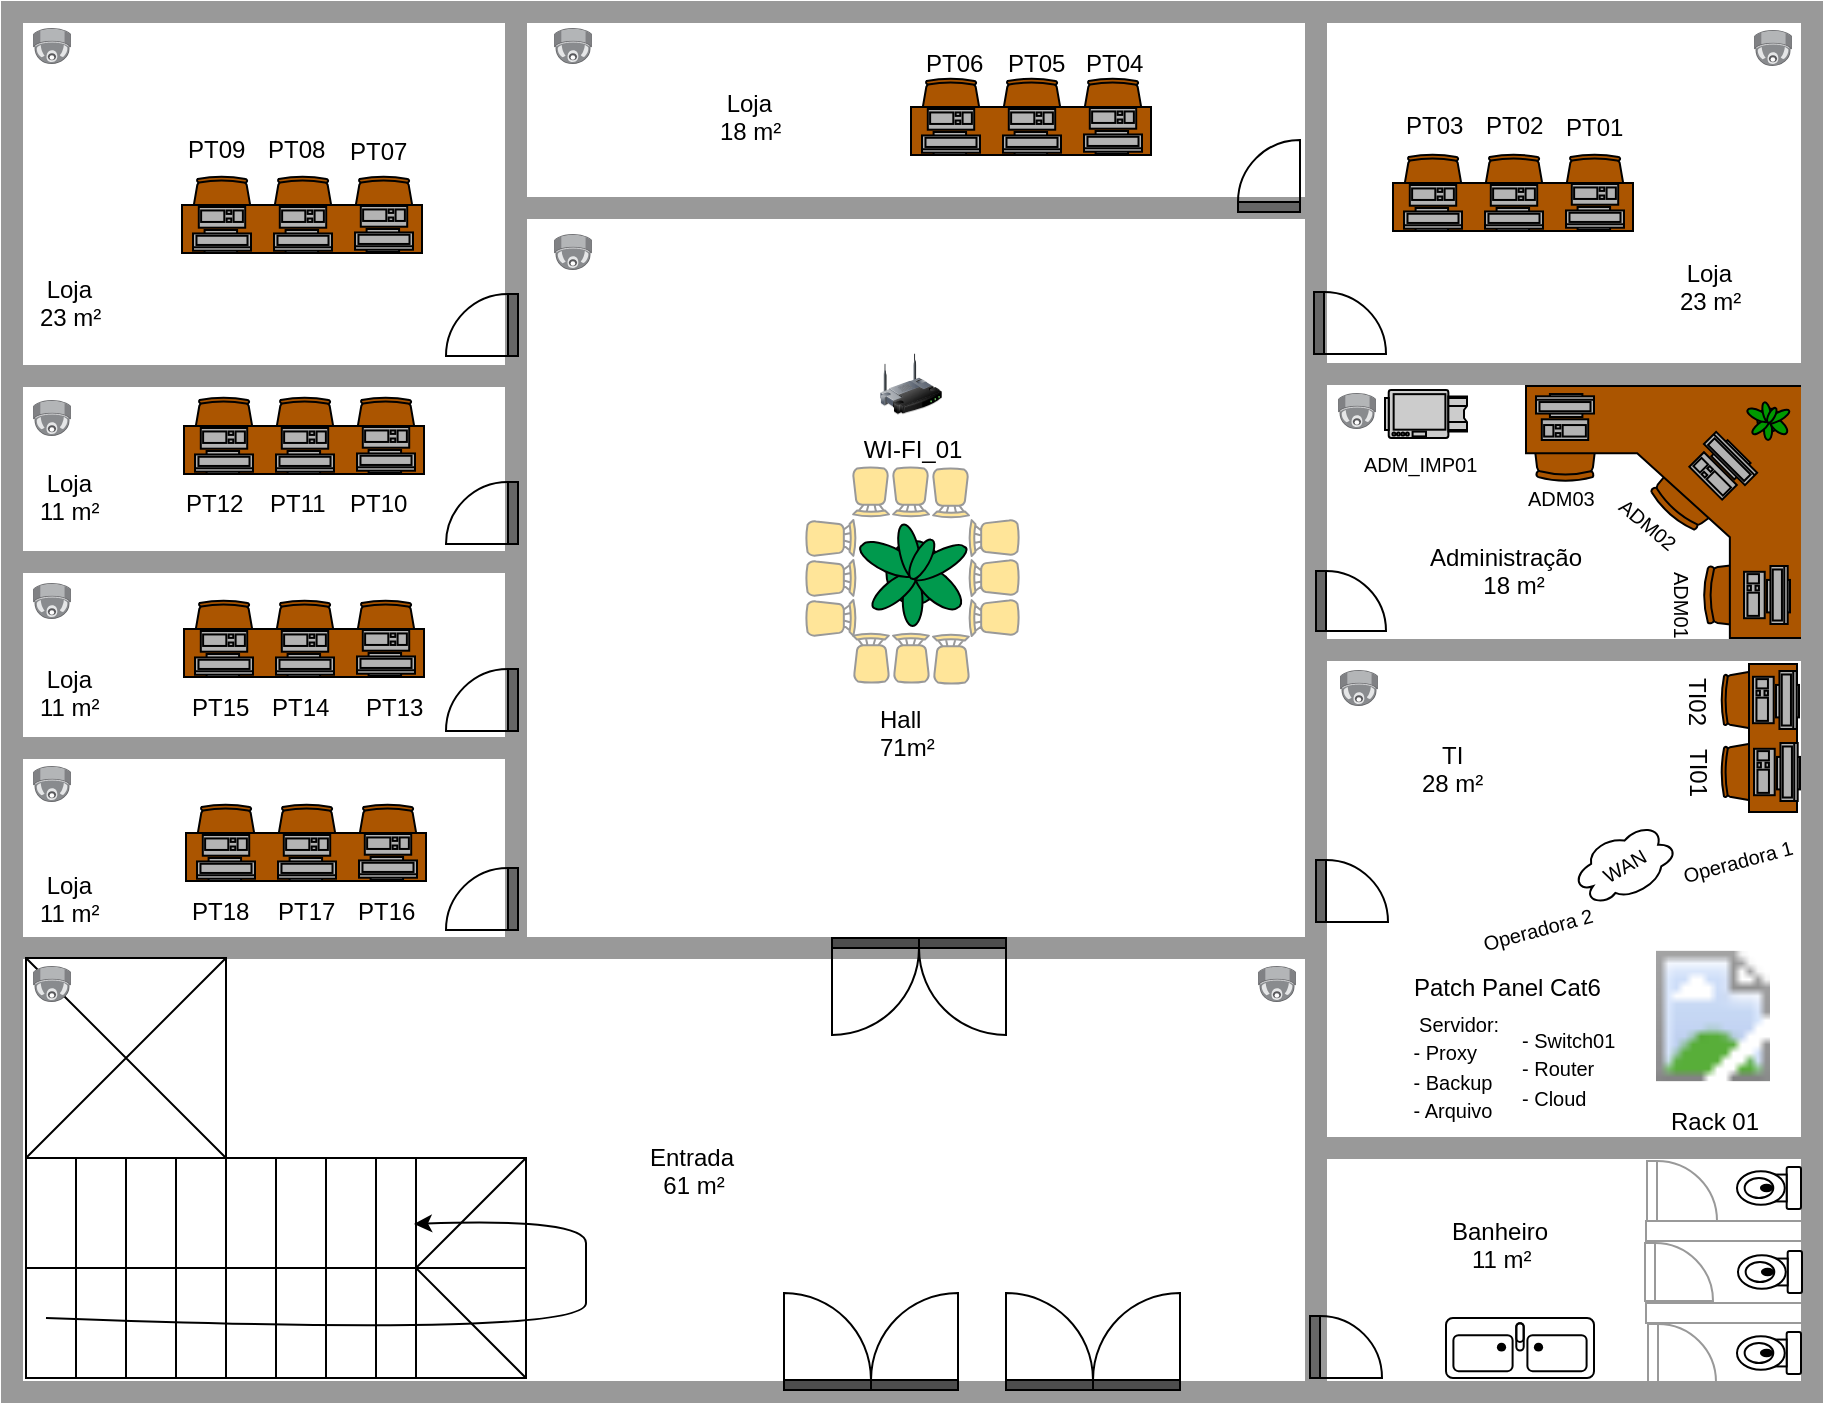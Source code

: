 <mxfile pages="3" version="11.2.8" type="github"><diagram id="sEpDXzVXku6VC3HxWC6y" name="Térreo"><mxGraphModel dx="1052" dy="502" grid="1" gridSize="10" guides="1" tooltips="1" connect="1" arrows="1" fold="1" page="1" pageScale="1" pageWidth="1169" pageHeight="827" math="0" shadow="0"><root><mxCell id="0"/><mxCell id="1" parent="0"/><mxCell id="OsDDnRxwa7YRZ2LS7Ncc-53" value="" style="verticalLabelPosition=bottom;html=1;verticalAlign=top;align=center;shape=mxgraph.floorplan.wall;fillColor=#FFFFFF;strokeColor=#999999;" vertex="1" parent="1"><mxGeometry x="950" y="715" width="78" height="5" as="geometry"/></mxCell><mxCell id="OsDDnRxwa7YRZ2LS7Ncc-52" value="" style="verticalLabelPosition=bottom;html=1;verticalAlign=top;align=center;shape=mxgraph.floorplan.wall;fillColor=#FFFFFF;strokeColor=#999999;" vertex="1" parent="1"><mxGeometry x="950" y="674" width="78" height="5" as="geometry"/></mxCell><mxCell id="OsDDnRxwa7YRZ2LS7Ncc-61" value="" style="verticalLabelPosition=bottom;html=1;verticalAlign=top;align=center;shape=mxgraph.floorplan.doorLeft;aspect=fixed;strokeColor=#999999;fillColor=#FFFFFF;rotation=-90;" vertex="1" parent="1"><mxGeometry x="951" y="641" width="30" height="31" as="geometry"/></mxCell><mxCell id="OsDDnRxwa7YRZ2LS7Ncc-60" value="" style="verticalLabelPosition=bottom;html=1;verticalAlign=top;align=center;shape=mxgraph.floorplan.doorLeft;aspect=fixed;strokeColor=#999999;fillColor=#FFFFFF;rotation=-90;" vertex="1" parent="1"><mxGeometry x="950" y="682" width="29" height="30" as="geometry"/></mxCell><mxCell id="ERB_9QLhQ8IwNANc4-cA-169" value="" style="verticalLabelPosition=bottom;html=1;verticalAlign=top;align=center;shape=mxgraph.floorplan.office_chair;shadow=0;strokeColor=#000000;fillColor=#AB5500;direction=north;" vertex="1" parent="1"><mxGeometry x="987.5" y="432" width="23" height="30" as="geometry"/></mxCell><mxCell id="ERB_9QLhQ8IwNANc4-cA-8" value="" style="verticalLabelPosition=bottom;html=1;verticalAlign=top;align=center;shape=mxgraph.floorplan.wall;fillColor=#999999;strokeColor=#999999;" vertex="1" parent="1"><mxGeometry x="780" y="381" width="248" height="10" as="geometry"/></mxCell><mxCell id="ERB_9QLhQ8IwNANc4-cA-86" value="" style="verticalLabelPosition=bottom;html=1;verticalAlign=top;align=center;shape=mxgraph.floorplan.office_chair;shadow=0;strokeColor=#000000;fillColor=#AB5500;" vertex="1" parent="1"><mxGeometry x="225" y="463" width="30" height="23" as="geometry"/></mxCell><mxCell id="ERB_9QLhQ8IwNANc4-cA-85" value="" style="verticalLabelPosition=bottom;html=1;verticalAlign=top;align=center;shape=mxgraph.floorplan.office_chair;shadow=0;strokeColor=#000000;fillColor=#AB5500;" vertex="1" parent="1"><mxGeometry x="265.5" y="463" width="30" height="23" as="geometry"/></mxCell><mxCell id="ERB_9QLhQ8IwNANc4-cA-81" value="" style="verticalLabelPosition=bottom;html=1;verticalAlign=top;align=center;shape=mxgraph.floorplan.office_chair;shadow=0;strokeColor=#000000;fillColor=#AB5500;rotation=-90;direction=north;" vertex="1" parent="1"><mxGeometry x="890.5" y="266" width="38" height="34" as="geometry"/></mxCell><mxCell id="ERB_9QLhQ8IwNANc4-cA-70" value="" style="verticalLabelPosition=bottom;html=1;verticalAlign=top;align=center;shape=mxgraph.floorplan.office_chair;shadow=0;strokeColor=#000000;fillColor=#AB5500;rotation=-90;direction=east;" vertex="1" parent="1"><mxGeometry x="980.5" y="339.5" width="34" height="38" as="geometry"/></mxCell><mxCell id="ERB_9QLhQ8IwNANc4-cA-78" value="" style="verticalLabelPosition=bottom;html=1;verticalAlign=top;align=center;shape=mxgraph.floorplan.desk_corner;strokeColor=#000000;fillColor=#AB5500;direction=south;" vertex="1" parent="1"><mxGeometry x="890" y="254" width="139" height="126" as="geometry"/></mxCell><mxCell id="ERB_9QLhQ8IwNANc4-cA-2" value="" style="verticalLabelPosition=bottom;html=1;verticalAlign=top;align=center;shape=mxgraph.floorplan.wallCorner;fillColor=#999999;direction=west;strokeColor=#999999;" vertex="1" parent="1"><mxGeometry x="130" y="70" width="260" height="470" as="geometry"/></mxCell><mxCell id="ERB_9QLhQ8IwNANc4-cA-3" value="" style="verticalLabelPosition=bottom;html=1;verticalAlign=top;align=center;shape=mxgraph.floorplan.wall;fillColor=#999999;direction=south;strokeColor=#999999;" vertex="1" parent="1"><mxGeometry x="780" y="70" width="10" height="690" as="geometry"/></mxCell><mxCell id="ERB_9QLhQ8IwNANc4-cA-4" value="" style="verticalLabelPosition=bottom;html=1;verticalAlign=top;align=center;shape=mxgraph.floorplan.wall;fillColor=#999999;strokeColor=#999999;" vertex="1" parent="1"><mxGeometry x="390" y="530" width="390" height="10" as="geometry"/></mxCell><mxCell id="ERB_9QLhQ8IwNANc4-cA-5" value="" style="verticalLabelPosition=bottom;html=1;verticalAlign=top;align=center;shape=mxgraph.floorplan.wall;fillColor=#999999;strokeColor=#999999;" vertex="1" parent="1"><mxGeometry x="390" y="160" width="390" height="10" as="geometry"/></mxCell><mxCell id="ERB_9QLhQ8IwNANc4-cA-6" value="" style="verticalLabelPosition=bottom;html=1;verticalAlign=top;align=center;shape=mxgraph.floorplan.wall;fillColor=#999999;strokeColor=#999999;" vertex="1" parent="1"><mxGeometry x="790" y="243" width="240" height="10" as="geometry"/></mxCell><mxCell id="ERB_9QLhQ8IwNANc4-cA-7" value="" style="verticalLabelPosition=bottom;html=1;verticalAlign=top;align=center;shape=mxgraph.floorplan.wall;fillColor=#999999;strokeColor=#999999;" vertex="1" parent="1"><mxGeometry x="790" y="630" width="240" height="10" as="geometry"/></mxCell><mxCell id="ERB_9QLhQ8IwNANc4-cA-9" value="" style="verticalLabelPosition=bottom;html=1;verticalAlign=top;align=center;shape=mxgraph.floorplan.wall;fillColor=#999999;strokeColor=#999999;" vertex="1" parent="1"><mxGeometry x="130" y="430" width="250" height="10" as="geometry"/></mxCell><mxCell id="ERB_9QLhQ8IwNANc4-cA-10" value="" style="verticalLabelPosition=bottom;html=1;verticalAlign=top;align=center;shape=mxgraph.floorplan.wall;fillColor=#999999;strokeColor=#999999;" vertex="1" parent="1"><mxGeometry x="128" y="337" width="252" height="10" as="geometry"/></mxCell><mxCell id="ERB_9QLhQ8IwNANc4-cA-11" value="" style="verticalLabelPosition=bottom;html=1;verticalAlign=top;align=center;shape=mxgraph.floorplan.wall;fillColor=#999999;strokeColor=#999999;" vertex="1" parent="1"><mxGeometry x="130" y="244" width="250" height="10" as="geometry"/></mxCell><mxCell id="ERB_9QLhQ8IwNANc4-cA-12" value="" style="verticalLabelPosition=bottom;html=1;verticalAlign=top;align=center;shape=mxgraph.floorplan.stairsRest;strokeColor=#000000;fillColor=none;" vertex="1" parent="1"><mxGeometry x="140" y="640" width="250" height="110" as="geometry"/></mxCell><mxCell id="ERB_9QLhQ8IwNANc4-cA-13" value="" style="verticalLabelPosition=bottom;html=1;verticalAlign=top;align=center;shape=mxgraph.floorplan.elevator;strokeColor=#000000;fillColor=none;" vertex="1" parent="1"><mxGeometry x="140" y="540" width="100" height="100" as="geometry"/></mxCell><mxCell id="ERB_9QLhQ8IwNANc4-cA-34" value="" style="verticalLabelPosition=bottom;html=1;verticalAlign=top;align=center;shape=mxgraph.floorplan.doorLeft;aspect=fixed;strokeColor=#000000;fillColor=#666666;rotation=-90;" vertex="1" parent="1"><mxGeometry x="783" y="718" width="31" height="33" as="geometry"/></mxCell><mxCell id="ERB_9QLhQ8IwNANc4-cA-35" value="" style="verticalLabelPosition=bottom;html=1;verticalAlign=top;align=center;shape=mxgraph.floorplan.doorLeft;aspect=fixed;strokeColor=#000000;fillColor=#666666;rotation=-90;" vertex="1" parent="1"><mxGeometry x="786" y="490" width="31" height="33" as="geometry"/></mxCell><mxCell id="ERB_9QLhQ8IwNANc4-cA-37" value="" style="verticalLabelPosition=bottom;html=1;verticalAlign=top;align=center;shape=mxgraph.floorplan.doorLeft;aspect=fixed;strokeColor=#000000;fillColor=#666666;rotation=-90;" vertex="1" parent="1"><mxGeometry x="786" y="345.5" width="30" height="32" as="geometry"/></mxCell><mxCell id="ERB_9QLhQ8IwNANc4-cA-46" value="" style="verticalLabelPosition=bottom;html=1;verticalAlign=top;align=center;shape=mxgraph.floorplan.doorLeft;aspect=fixed;strokeColor=#000000;fillColor=#666666;rotation=-90;" vertex="1" parent="1"><mxGeometry x="785" y="206" width="31" height="33" as="geometry"/></mxCell><mxCell id="ERB_9QLhQ8IwNANc4-cA-49" value="" style="verticalLabelPosition=bottom;html=1;verticalAlign=top;align=center;shape=mxgraph.floorplan.doorRight;aspect=fixed;strokeColor=#000000;fillColor=#666666;rotation=90;" vertex="1" parent="1"><mxGeometry x="354" y="207" width="31" height="33" as="geometry"/></mxCell><mxCell id="ERB_9QLhQ8IwNANc4-cA-51" value="" style="verticalLabelPosition=bottom;html=1;verticalAlign=top;align=center;shape=mxgraph.floorplan.doorRight;aspect=fixed;strokeColor=#000000;fillColor=#666666;rotation=90;" vertex="1" parent="1"><mxGeometry x="354" y="301" width="31" height="33" as="geometry"/></mxCell><mxCell id="ERB_9QLhQ8IwNANc4-cA-52" value="" style="verticalLabelPosition=bottom;html=1;verticalAlign=top;align=center;shape=mxgraph.floorplan.doorRight;aspect=fixed;strokeColor=#000000;fillColor=#666666;rotation=90;" vertex="1" parent="1"><mxGeometry x="354" y="394.5" width="31" height="33" as="geometry"/></mxCell><mxCell id="ERB_9QLhQ8IwNANc4-cA-53" value="" style="verticalLabelPosition=bottom;html=1;verticalAlign=top;align=center;shape=mxgraph.floorplan.doorRight;aspect=fixed;strokeColor=#000000;fillColor=#666666;rotation=90;" vertex="1" parent="1"><mxGeometry x="354" y="494" width="31" height="33" as="geometry"/></mxCell><mxCell id="ERB_9QLhQ8IwNANc4-cA-54" value="" style="verticalLabelPosition=bottom;html=1;verticalAlign=top;align=center;shape=mxgraph.floorplan.doorLeft;aspect=fixed;strokeColor=#000000;fillColor=#666666;rotation=-180;" vertex="1" parent="1"><mxGeometry x="746" y="134" width="31" height="33" as="geometry"/></mxCell><mxCell id="ERB_9QLhQ8IwNANc4-cA-55" value="" style="verticalLabelPosition=bottom;html=1;verticalAlign=top;align=center;shape=mxgraph.floorplan.copier;strokeColor=#000000;fillColor=#CCCCCC;" vertex="1" parent="1"><mxGeometry x="819.5" y="256" width="41" height="24" as="geometry"/></mxCell><mxCell id="ERB_9QLhQ8IwNANc4-cA-56" value="" style="verticalLabelPosition=bottom;html=1;verticalAlign=top;align=center;shape=mxgraph.floorplan.plant;strokeColor=#000000;fillColor=#00994D;" vertex="1" parent="1"><mxGeometry x="560" y="320" width="44" height="54" as="geometry"/></mxCell><mxCell id="ERB_9QLhQ8IwNANc4-cA-82" value="" style="verticalLabelPosition=bottom;html=1;verticalAlign=top;align=center;shape=mxgraph.floorplan.office_chair;shadow=0;strokeColor=#000000;fillColor=#AB5500;" vertex="1" parent="1"><mxGeometry x="306" y="463" width="30" height="23" as="geometry"/></mxCell><mxCell id="ERB_9QLhQ8IwNANc4-cA-83" value="" style="shape=rect;shadow=0;strokeColor=#000000;fillColor=#AB5500;direction=west;" vertex="1" parent="1"><mxGeometry x="220" y="477.5" width="120" height="24" as="geometry"/></mxCell><mxCell id="ERB_9QLhQ8IwNANc4-cA-72" value="" style="verticalLabelPosition=bottom;html=1;verticalAlign=top;align=center;shape=mxgraph.floorplan.workstation;shadow=0;flipV=1;strokeColor=#000000;fillColor=#B3B3B3;direction=south;rotation=90;" vertex="1" parent="1"><mxGeometry x="228.5" y="475.5" width="23" height="29" as="geometry"/></mxCell><mxCell id="ERB_9QLhQ8IwNANc4-cA-88" value="" style="verticalLabelPosition=bottom;html=1;verticalAlign=top;align=center;shape=mxgraph.floorplan.workstation;shadow=0;flipV=1;strokeColor=#000000;fillColor=#B3B3B3;direction=south;rotation=90;" vertex="1" parent="1"><mxGeometry x="269" y="475.5" width="23" height="29" as="geometry"/></mxCell><mxCell id="ERB_9QLhQ8IwNANc4-cA-89" value="" style="verticalLabelPosition=bottom;html=1;verticalAlign=top;align=center;shape=mxgraph.floorplan.workstation;shadow=0;flipV=1;strokeColor=#000000;fillColor=#B3B3B3;direction=south;rotation=90;" vertex="1" parent="1"><mxGeometry x="309.5" y="475" width="23" height="29" as="geometry"/></mxCell><mxCell id="ERB_9QLhQ8IwNANc4-cA-90" value="" style="verticalLabelPosition=bottom;html=1;verticalAlign=top;align=center;shape=mxgraph.floorplan.workstation;shadow=0;flipV=1;strokeColor=#000000;fillColor=#B3B3B3;direction=west;rotation=90;" vertex="1" parent="1"><mxGeometry x="996" y="347" width="29" height="23" as="geometry"/></mxCell><mxCell id="ERB_9QLhQ8IwNANc4-cA-91" value="" style="verticalLabelPosition=bottom;html=1;verticalAlign=top;align=center;shape=mxgraph.floorplan.workstation;shadow=0;flipV=1;strokeColor=#000000;fillColor=#B3B3B3;direction=north;rotation=90;" vertex="1" parent="1"><mxGeometry x="898" y="255" width="23" height="29" as="geometry"/></mxCell><mxCell id="ERB_9QLhQ8IwNANc4-cA-92" value="" style="verticalLabelPosition=bottom;html=1;verticalAlign=top;align=center;shape=mxgraph.floorplan.workstation;shadow=0;flipV=1;strokeColor=#000000;fillColor=#B3B3B3;direction=north;rotation=135;" vertex="1" parent="1"><mxGeometry x="976.5" y="280" width="23" height="29" as="geometry"/></mxCell><mxCell id="ERB_9QLhQ8IwNANc4-cA-93" value="" style="verticalLabelPosition=bottom;html=1;verticalAlign=top;align=center;shape=mxgraph.floorplan.plant;strokeColor=#000000;fillColor=#009900;" vertex="1" parent="1"><mxGeometry x="1001.5" y="261" width="18" height="20" as="geometry"/></mxCell><mxCell id="ERB_9QLhQ8IwNANc4-cA-106" value="" style="verticalLabelPosition=bottom;html=1;verticalAlign=top;align=center;shape=mxgraph.floorplan.office_chair;shadow=0;strokeColor=#000000;fillColor=#AB5500;" vertex="1" parent="1"><mxGeometry x="224" y="361" width="30" height="23" as="geometry"/></mxCell><mxCell id="ERB_9QLhQ8IwNANc4-cA-107" value="" style="verticalLabelPosition=bottom;html=1;verticalAlign=top;align=center;shape=mxgraph.floorplan.office_chair;shadow=0;strokeColor=#000000;fillColor=#AB5500;" vertex="1" parent="1"><mxGeometry x="264.5" y="361" width="30" height="23" as="geometry"/></mxCell><mxCell id="ERB_9QLhQ8IwNANc4-cA-108" value="" style="verticalLabelPosition=bottom;html=1;verticalAlign=top;align=center;shape=mxgraph.floorplan.office_chair;shadow=0;strokeColor=#000000;fillColor=#AB5500;" vertex="1" parent="1"><mxGeometry x="305" y="361" width="30" height="23" as="geometry"/></mxCell><mxCell id="ERB_9QLhQ8IwNANc4-cA-109" value="" style="shape=rect;shadow=0;strokeColor=#000000;fillColor=#AB5500;direction=west;" vertex="1" parent="1"><mxGeometry x="219" y="375.5" width="120" height="24" as="geometry"/></mxCell><mxCell id="ERB_9QLhQ8IwNANc4-cA-110" value="" style="verticalLabelPosition=bottom;html=1;verticalAlign=top;align=center;shape=mxgraph.floorplan.workstation;shadow=0;flipV=1;strokeColor=#000000;fillColor=#B3B3B3;direction=south;rotation=90;" vertex="1" parent="1"><mxGeometry x="227.5" y="373.5" width="23" height="29" as="geometry"/></mxCell><mxCell id="ERB_9QLhQ8IwNANc4-cA-111" value="" style="verticalLabelPosition=bottom;html=1;verticalAlign=top;align=center;shape=mxgraph.floorplan.workstation;shadow=0;flipV=1;strokeColor=#000000;fillColor=#B3B3B3;direction=south;rotation=90;" vertex="1" parent="1"><mxGeometry x="268" y="373.5" width="23" height="29" as="geometry"/></mxCell><mxCell id="ERB_9QLhQ8IwNANc4-cA-112" value="" style="verticalLabelPosition=bottom;html=1;verticalAlign=top;align=center;shape=mxgraph.floorplan.workstation;shadow=0;flipV=1;strokeColor=#000000;fillColor=#B3B3B3;direction=south;rotation=90;" vertex="1" parent="1"><mxGeometry x="308.5" y="373" width="23" height="29" as="geometry"/></mxCell><mxCell id="ERB_9QLhQ8IwNANc4-cA-113" value="" style="verticalLabelPosition=bottom;html=1;verticalAlign=top;align=center;shape=mxgraph.floorplan.office_chair;shadow=0;strokeColor=#000000;fillColor=#AB5500;" vertex="1" parent="1"><mxGeometry x="224" y="259.5" width="30" height="23" as="geometry"/></mxCell><mxCell id="ERB_9QLhQ8IwNANc4-cA-114" value="" style="verticalLabelPosition=bottom;html=1;verticalAlign=top;align=center;shape=mxgraph.floorplan.office_chair;shadow=0;strokeColor=#000000;fillColor=#AB5500;" vertex="1" parent="1"><mxGeometry x="264.5" y="259.5" width="30" height="23" as="geometry"/></mxCell><mxCell id="ERB_9QLhQ8IwNANc4-cA-115" value="" style="verticalLabelPosition=bottom;html=1;verticalAlign=top;align=center;shape=mxgraph.floorplan.office_chair;shadow=0;strokeColor=#000000;fillColor=#AB5500;" vertex="1" parent="1"><mxGeometry x="305" y="259.5" width="30" height="23" as="geometry"/></mxCell><mxCell id="ERB_9QLhQ8IwNANc4-cA-116" value="" style="shape=rect;shadow=0;strokeColor=#000000;fillColor=#AB5500;direction=west;" vertex="1" parent="1"><mxGeometry x="219" y="274" width="120" height="24" as="geometry"/></mxCell><mxCell id="ERB_9QLhQ8IwNANc4-cA-117" value="" style="verticalLabelPosition=bottom;html=1;verticalAlign=top;align=center;shape=mxgraph.floorplan.workstation;shadow=0;flipV=1;strokeColor=#000000;fillColor=#B3B3B3;direction=south;rotation=90;" vertex="1" parent="1"><mxGeometry x="227.5" y="272" width="23" height="29" as="geometry"/></mxCell><mxCell id="ERB_9QLhQ8IwNANc4-cA-118" value="" style="verticalLabelPosition=bottom;html=1;verticalAlign=top;align=center;shape=mxgraph.floorplan.workstation;shadow=0;flipV=1;strokeColor=#000000;fillColor=#B3B3B3;direction=south;rotation=90;" vertex="1" parent="1"><mxGeometry x="268" y="272" width="23" height="29" as="geometry"/></mxCell><mxCell id="ERB_9QLhQ8IwNANc4-cA-119" value="" style="verticalLabelPosition=bottom;html=1;verticalAlign=top;align=center;shape=mxgraph.floorplan.workstation;shadow=0;flipV=1;strokeColor=#000000;fillColor=#B3B3B3;direction=south;rotation=90;" vertex="1" parent="1"><mxGeometry x="308.5" y="271.5" width="23" height="29" as="geometry"/></mxCell><mxCell id="ERB_9QLhQ8IwNANc4-cA-120" value="" style="verticalLabelPosition=bottom;html=1;verticalAlign=top;align=center;shape=mxgraph.floorplan.office_chair;shadow=0;strokeColor=#000000;fillColor=#AB5500;" vertex="1" parent="1"><mxGeometry x="223" y="149" width="30" height="23" as="geometry"/></mxCell><mxCell id="ERB_9QLhQ8IwNANc4-cA-121" value="" style="verticalLabelPosition=bottom;html=1;verticalAlign=top;align=center;shape=mxgraph.floorplan.office_chair;shadow=0;strokeColor=#000000;fillColor=#AB5500;" vertex="1" parent="1"><mxGeometry x="263.5" y="149" width="30" height="23" as="geometry"/></mxCell><mxCell id="ERB_9QLhQ8IwNANc4-cA-122" value="" style="verticalLabelPosition=bottom;html=1;verticalAlign=top;align=center;shape=mxgraph.floorplan.office_chair;shadow=0;strokeColor=#000000;fillColor=#AB5500;" vertex="1" parent="1"><mxGeometry x="304" y="149" width="30" height="23" as="geometry"/></mxCell><mxCell id="ERB_9QLhQ8IwNANc4-cA-123" value="" style="shape=rect;shadow=0;strokeColor=#000000;fillColor=#AB5500;direction=west;" vertex="1" parent="1"><mxGeometry x="218" y="163.5" width="120" height="24" as="geometry"/></mxCell><mxCell id="ERB_9QLhQ8IwNANc4-cA-124" value="" style="verticalLabelPosition=bottom;html=1;verticalAlign=top;align=center;shape=mxgraph.floorplan.workstation;shadow=0;flipV=1;strokeColor=#000000;fillColor=#B3B3B3;direction=south;rotation=90;" vertex="1" parent="1"><mxGeometry x="226.5" y="161.5" width="23" height="29" as="geometry"/></mxCell><mxCell id="ERB_9QLhQ8IwNANc4-cA-125" value="" style="verticalLabelPosition=bottom;html=1;verticalAlign=top;align=center;shape=mxgraph.floorplan.workstation;shadow=0;flipV=1;strokeColor=#000000;fillColor=#B3B3B3;direction=south;rotation=90;" vertex="1" parent="1"><mxGeometry x="267" y="161.5" width="23" height="29" as="geometry"/></mxCell><mxCell id="ERB_9QLhQ8IwNANc4-cA-126" value="" style="verticalLabelPosition=bottom;html=1;verticalAlign=top;align=center;shape=mxgraph.floorplan.workstation;shadow=0;flipV=1;strokeColor=#000000;fillColor=#B3B3B3;direction=south;rotation=90;" vertex="1" parent="1"><mxGeometry x="307.5" y="161" width="23" height="29" as="geometry"/></mxCell><mxCell id="ERB_9QLhQ8IwNANc4-cA-133" value="" style="verticalLabelPosition=bottom;html=1;verticalAlign=top;align=center;shape=mxgraph.floorplan.office_chair;shadow=0;strokeColor=#000000;fillColor=#AB5500;" vertex="1" parent="1"><mxGeometry x="587.5" y="100" width="30" height="23" as="geometry"/></mxCell><mxCell id="ERB_9QLhQ8IwNANc4-cA-134" value="" style="verticalLabelPosition=bottom;html=1;verticalAlign=top;align=center;shape=mxgraph.floorplan.office_chair;shadow=0;strokeColor=#000000;fillColor=#AB5500;" vertex="1" parent="1"><mxGeometry x="628" y="100" width="30" height="23" as="geometry"/></mxCell><mxCell id="ERB_9QLhQ8IwNANc4-cA-135" value="" style="verticalLabelPosition=bottom;html=1;verticalAlign=top;align=center;shape=mxgraph.floorplan.office_chair;shadow=0;strokeColor=#000000;fillColor=#AB5500;" vertex="1" parent="1"><mxGeometry x="668.5" y="100" width="30" height="23" as="geometry"/></mxCell><mxCell id="ERB_9QLhQ8IwNANc4-cA-136" value="" style="shape=rect;shadow=0;strokeColor=#000000;fillColor=#AB5500;direction=west;" vertex="1" parent="1"><mxGeometry x="582.5" y="114.5" width="120" height="24" as="geometry"/></mxCell><mxCell id="ERB_9QLhQ8IwNANc4-cA-137" value="" style="verticalLabelPosition=bottom;html=1;verticalAlign=top;align=center;shape=mxgraph.floorplan.workstation;shadow=0;flipV=1;strokeColor=#000000;fillColor=#B3B3B3;direction=south;rotation=90;" vertex="1" parent="1"><mxGeometry x="591" y="112.5" width="23" height="29" as="geometry"/></mxCell><mxCell id="ERB_9QLhQ8IwNANc4-cA-138" value="" style="verticalLabelPosition=bottom;html=1;verticalAlign=top;align=center;shape=mxgraph.floorplan.workstation;shadow=0;flipV=1;strokeColor=#000000;fillColor=#B3B3B3;direction=south;rotation=90;" vertex="1" parent="1"><mxGeometry x="631.5" y="112.5" width="23" height="29" as="geometry"/></mxCell><mxCell id="ERB_9QLhQ8IwNANc4-cA-139" value="" style="verticalLabelPosition=bottom;html=1;verticalAlign=top;align=center;shape=mxgraph.floorplan.workstation;shadow=0;flipV=1;strokeColor=#000000;fillColor=#B3B3B3;direction=south;rotation=90;" vertex="1" parent="1"><mxGeometry x="672" y="112" width="23" height="29" as="geometry"/></mxCell><mxCell id="ERB_9QLhQ8IwNANc4-cA-140" value="" style="verticalLabelPosition=bottom;html=1;verticalAlign=top;align=center;shape=mxgraph.floorplan.office_chair;shadow=0;strokeColor=#000000;fillColor=#AB5500;" vertex="1" parent="1"><mxGeometry x="828.5" y="138" width="30" height="23" as="geometry"/></mxCell><mxCell id="ERB_9QLhQ8IwNANc4-cA-141" value="" style="verticalLabelPosition=bottom;html=1;verticalAlign=top;align=center;shape=mxgraph.floorplan.office_chair;shadow=0;strokeColor=#000000;fillColor=#AB5500;" vertex="1" parent="1"><mxGeometry x="869" y="138" width="30" height="23" as="geometry"/></mxCell><mxCell id="ERB_9QLhQ8IwNANc4-cA-142" value="" style="verticalLabelPosition=bottom;html=1;verticalAlign=top;align=center;shape=mxgraph.floorplan.office_chair;shadow=0;strokeColor=#000000;fillColor=#AB5500;" vertex="1" parent="1"><mxGeometry x="909.5" y="138" width="30" height="23" as="geometry"/></mxCell><mxCell id="ERB_9QLhQ8IwNANc4-cA-143" value="" style="shape=rect;shadow=0;strokeColor=#000000;fillColor=#AB5500;direction=west;" vertex="1" parent="1"><mxGeometry x="823.5" y="152.5" width="120" height="24" as="geometry"/></mxCell><mxCell id="ERB_9QLhQ8IwNANc4-cA-144" value="" style="verticalLabelPosition=bottom;html=1;verticalAlign=top;align=center;shape=mxgraph.floorplan.workstation;shadow=0;flipV=1;strokeColor=#000000;fillColor=#B3B3B3;direction=south;rotation=90;" vertex="1" parent="1"><mxGeometry x="832" y="150.5" width="23" height="29" as="geometry"/></mxCell><mxCell id="ERB_9QLhQ8IwNANc4-cA-145" value="" style="verticalLabelPosition=bottom;html=1;verticalAlign=top;align=center;shape=mxgraph.floorplan.workstation;shadow=0;flipV=1;strokeColor=#000000;fillColor=#B3B3B3;direction=south;rotation=90;" vertex="1" parent="1"><mxGeometry x="872.5" y="150.5" width="23" height="29" as="geometry"/></mxCell><mxCell id="ERB_9QLhQ8IwNANc4-cA-146" value="" style="verticalLabelPosition=bottom;html=1;verticalAlign=top;align=center;shape=mxgraph.floorplan.workstation;shadow=0;flipV=1;strokeColor=#000000;fillColor=#B3B3B3;direction=south;rotation=90;" vertex="1" parent="1"><mxGeometry x="913" y="150" width="23" height="29" as="geometry"/></mxCell><mxCell id="JVkR18OI3hB0bLGNiJyp-1" value="" style="verticalLabelPosition=bottom;html=1;verticalAlign=top;align=center;shape=mxgraph.floorplan.room;fillColor=#999999;strokeColor=#999999;" vertex="1" parent="1"><mxGeometry x="128" y="62" width="910" height="700" as="geometry"/></mxCell><mxCell id="ERB_9QLhQ8IwNANc4-cA-149" value="" style="shape=image;html=1;verticalAlign=top;verticalLabelPosition=bottom;labelBackgroundColor=#ffffff;imageAspect=0;aspect=fixed;image=https://cdn2.iconfinder.com/data/icons/appicns/128/472842-appicns_Trash_Full.png;strokeColor=#999999;fillColor=#999999;" vertex="1" parent="1"><mxGeometry x="861" y="254" width="29" height="29" as="geometry"/></mxCell><mxCell id="ERB_9QLhQ8IwNANc4-cA-150" value="" style="shape=image;html=1;verticalAlign=top;verticalLabelPosition=bottom;labelBackgroundColor=#ffffff;imageAspect=0;aspect=fixed;image=https://cdn2.iconfinder.com/data/icons/appicns/128/472842-appicns_Trash_Full.png;strokeColor=#999999;fillColor=#999999;" vertex="1" parent="1"><mxGeometry x="947.5" y="148" width="29" height="29" as="geometry"/></mxCell><mxCell id="ERB_9QLhQ8IwNANc4-cA-151" value="" style="shape=image;html=1;verticalAlign=top;verticalLabelPosition=bottom;labelBackgroundColor=#ffffff;imageAspect=0;aspect=fixed;image=https://cdn2.iconfinder.com/data/icons/appicns/128/472842-appicns_Trash_Full.png;strokeColor=#999999;fillColor=#999999;" vertex="1" parent="1"><mxGeometry x="544" y="106.5" width="29" height="29" as="geometry"/></mxCell><mxCell id="ERB_9QLhQ8IwNANc4-cA-152" value="" style="shape=image;html=1;verticalAlign=top;verticalLabelPosition=bottom;labelBackgroundColor=#ffffff;imageAspect=0;aspect=fixed;image=https://cdn2.iconfinder.com/data/icons/appicns/128/472842-appicns_Trash_Full.png;strokeColor=#999999;fillColor=#999999;" vertex="1" parent="1"><mxGeometry x="190" y="158.5" width="29" height="29" as="geometry"/></mxCell><mxCell id="ERB_9QLhQ8IwNANc4-cA-153" value="" style="shape=image;html=1;verticalAlign=top;verticalLabelPosition=bottom;labelBackgroundColor=#ffffff;imageAspect=0;aspect=fixed;image=https://cdn2.iconfinder.com/data/icons/appicns/128/472842-appicns_Trash_Full.png;strokeColor=#999999;fillColor=#999999;" vertex="1" parent="1"><mxGeometry x="189" y="271" width="29" height="29" as="geometry"/></mxCell><mxCell id="ERB_9QLhQ8IwNANc4-cA-154" value="" style="shape=image;html=1;verticalAlign=top;verticalLabelPosition=bottom;labelBackgroundColor=#ffffff;imageAspect=0;aspect=fixed;image=https://cdn2.iconfinder.com/data/icons/appicns/128/472842-appicns_Trash_Full.png;strokeColor=#999999;fillColor=#999999;" vertex="1" parent="1"><mxGeometry x="189" y="369.5" width="29" height="29" as="geometry"/></mxCell><mxCell id="ERB_9QLhQ8IwNANc4-cA-155" value="" style="shape=image;html=1;verticalAlign=top;verticalLabelPosition=bottom;labelBackgroundColor=#ffffff;imageAspect=0;aspect=fixed;image=https://cdn2.iconfinder.com/data/icons/appicns/128/472842-appicns_Trash_Full.png;strokeColor=#999999;fillColor=#999999;" vertex="1" parent="1"><mxGeometry x="191" y="472.5" width="29" height="29" as="geometry"/></mxCell><mxCell id="ERB_9QLhQ8IwNANc4-cA-157" value="Rack 01" style="image;html=1;labelBackgroundColor=#ffffff;image=https://storage.needpix.com/rsynced_images/cabinet-150726_1280.png;strokeColor=#999999;fillColor=#999999;" vertex="1" parent="1"><mxGeometry x="955" y="530" width="57" height="78" as="geometry"/></mxCell><mxCell id="ERB_9QLhQ8IwNANc4-cA-163" value="" style="verticalLabelPosition=bottom;html=1;verticalAlign=top;align=center;shape=mxgraph.floorplan.office_chair;shadow=0;strokeColor=#000000;fillColor=#AB5500;direction=north;" vertex="1" parent="1"><mxGeometry x="987.5" y="396" width="23" height="30" as="geometry"/></mxCell><mxCell id="ERB_9QLhQ8IwNANc4-cA-164" value="" style="shape=rect;shadow=0;strokeColor=#000000;fillColor=#AB5500;direction=north;" vertex="1" parent="1"><mxGeometry x="1001.5" y="393" width="24" height="74" as="geometry"/></mxCell><mxCell id="ERB_9QLhQ8IwNANc4-cA-165" value="&lt;br&gt;TI02" style="verticalLabelPosition=bottom;html=1;verticalAlign=top;align=center;shape=mxgraph.floorplan.workstation;shadow=0;flipV=1;strokeColor=#000000;fillColor=#B3B3B3;direction=west;rotation=90;" vertex="1" parent="1"><mxGeometry x="1000.5" y="399.5" width="29" height="23" as="geometry"/></mxCell><mxCell id="ERB_9QLhQ8IwNANc4-cA-166" value="&lt;br&gt;TI01" style="verticalLabelPosition=bottom;html=1;verticalAlign=top;align=center;shape=mxgraph.floorplan.workstation;shadow=0;flipV=1;strokeColor=#000000;fillColor=#B3B3B3;direction=west;rotation=90;" vertex="1" parent="1"><mxGeometry x="1001" y="435.5" width="29" height="23" as="geometry"/></mxCell><mxCell id="ERB_9QLhQ8IwNANc4-cA-171" value="" style="points=[];aspect=fixed;html=1;align=center;shadow=0;dashed=0;image;image=img/lib/allied_telesis/security/Surveillance_Camera_Ceiling.svg;strokeColor=#999999;fillColor=#994C00;" vertex="1" parent="1"><mxGeometry x="797" y="396" width="19" height="18" as="geometry"/></mxCell><mxCell id="ERB_9QLhQ8IwNANc4-cA-172" value="" style="points=[];aspect=fixed;html=1;align=center;shadow=0;dashed=0;image;image=img/lib/allied_telesis/security/Surveillance_Camera_Ceiling.svg;strokeColor=#999999;fillColor=#994C00;" vertex="1" parent="1"><mxGeometry x="796" y="257.5" width="19" height="18" as="geometry"/></mxCell><mxCell id="ERB_9QLhQ8IwNANc4-cA-173" value="" style="points=[];aspect=fixed;html=1;align=center;shadow=0;dashed=0;image;image=img/lib/allied_telesis/security/Surveillance_Camera_Ceiling.svg;strokeColor=#999999;fillColor=#994C00;" vertex="1" parent="1"><mxGeometry x="143.5" y="544" width="19" height="18" as="geometry"/></mxCell><mxCell id="ERB_9QLhQ8IwNANc4-cA-174" value="" style="points=[];aspect=fixed;html=1;align=center;shadow=0;dashed=0;image;image=img/lib/allied_telesis/security/Surveillance_Camera_Ceiling.svg;strokeColor=#999999;fillColor=#994C00;" vertex="1" parent="1"><mxGeometry x="756" y="544" width="19" height="18" as="geometry"/></mxCell><mxCell id="ERB_9QLhQ8IwNANc4-cA-175" value="" style="points=[];aspect=fixed;html=1;align=center;shadow=0;dashed=0;image;image=img/lib/allied_telesis/security/Surveillance_Camera_Ceiling.svg;strokeColor=#999999;fillColor=#994C00;" vertex="1" parent="1"><mxGeometry x="143.5" y="444" width="19" height="18" as="geometry"/></mxCell><mxCell id="ERB_9QLhQ8IwNANc4-cA-176" value="" style="points=[];aspect=fixed;html=1;align=center;shadow=0;dashed=0;image;image=img/lib/allied_telesis/security/Surveillance_Camera_Ceiling.svg;strokeColor=#999999;fillColor=#994C00;" vertex="1" parent="1"><mxGeometry x="143.5" y="352.5" width="19" height="18" as="geometry"/></mxCell><mxCell id="ERB_9QLhQ8IwNANc4-cA-177" value="" style="points=[];aspect=fixed;html=1;align=center;shadow=0;dashed=0;image;image=img/lib/allied_telesis/security/Surveillance_Camera_Ceiling.svg;strokeColor=#999999;fillColor=#994C00;" vertex="1" parent="1"><mxGeometry x="143.5" y="261" width="19" height="18" as="geometry"/></mxCell><mxCell id="ERB_9QLhQ8IwNANc4-cA-178" value="" style="points=[];aspect=fixed;html=1;align=center;shadow=0;dashed=0;image;image=img/lib/allied_telesis/security/Surveillance_Camera_Ceiling.svg;strokeColor=#999999;fillColor=#994C00;" vertex="1" parent="1"><mxGeometry x="143.5" y="75" width="19" height="18" as="geometry"/></mxCell><mxCell id="ERB_9QLhQ8IwNANc4-cA-179" value="" style="points=[];aspect=fixed;html=1;align=center;shadow=0;dashed=0;image;image=img/lib/allied_telesis/security/Surveillance_Camera_Ceiling.svg;strokeColor=#999999;fillColor=#994C00;" vertex="1" parent="1"><mxGeometry x="404" y="75" width="19" height="18" as="geometry"/></mxCell><mxCell id="ERB_9QLhQ8IwNANc4-cA-180" value="" style="points=[];aspect=fixed;html=1;align=center;shadow=0;dashed=0;image;image=img/lib/allied_telesis/security/Surveillance_Camera_Ceiling.svg;strokeColor=#999999;fillColor=#994C00;" vertex="1" parent="1"><mxGeometry x="1004" y="76" width="19" height="18" as="geometry"/></mxCell><mxCell id="ERB_9QLhQ8IwNANc4-cA-181" value="" style="points=[];aspect=fixed;html=1;align=center;shadow=0;dashed=0;image;image=img/lib/allied_telesis/security/Surveillance_Camera_Ceiling.svg;strokeColor=#999999;fillColor=#994C00;" vertex="1" parent="1"><mxGeometry x="404" y="178" width="19" height="18" as="geometry"/></mxCell><mxCell id="OsDDnRxwa7YRZ2LS7Ncc-2" value="" style="verticalLabelPosition=bottom;html=1;verticalAlign=top;align=center;shape=mxgraph.floorplan.chair;strokeColor=#999999;fillColor=#FFE599;direction=south;" vertex="1" parent="1"><mxGeometry x="530" y="321" width="25" height="18" as="geometry"/></mxCell><mxCell id="OsDDnRxwa7YRZ2LS7Ncc-3" value="" style="verticalLabelPosition=bottom;html=1;verticalAlign=top;align=center;shape=mxgraph.floorplan.chair;strokeColor=#999999;fillColor=#FFE599;direction=south;" vertex="1" parent="1"><mxGeometry x="530" y="341" width="25" height="18" as="geometry"/></mxCell><mxCell id="OsDDnRxwa7YRZ2LS7Ncc-4" value="" style="verticalLabelPosition=bottom;html=1;verticalAlign=top;align=center;shape=mxgraph.floorplan.chair;strokeColor=#999999;fillColor=#FFE599;direction=south;" vertex="1" parent="1"><mxGeometry x="530" y="361" width="25" height="18" as="geometry"/></mxCell><mxCell id="OsDDnRxwa7YRZ2LS7Ncc-8" value="" style="verticalLabelPosition=bottom;html=1;verticalAlign=top;align=center;shape=mxgraph.floorplan.chair;strokeColor=#999999;fillColor=#FFE599;direction=east;" vertex="1" parent="1"><mxGeometry x="553.5" y="377.5" width="18" height="25" as="geometry"/></mxCell><mxCell id="OsDDnRxwa7YRZ2LS7Ncc-9" value="" style="verticalLabelPosition=bottom;html=1;verticalAlign=top;align=center;shape=mxgraph.floorplan.chair;strokeColor=#999999;fillColor=#FFE599;direction=east;" vertex="1" parent="1"><mxGeometry x="573.5" y="377.5" width="18" height="25" as="geometry"/></mxCell><mxCell id="OsDDnRxwa7YRZ2LS7Ncc-10" value="" style="verticalLabelPosition=bottom;html=1;verticalAlign=top;align=center;shape=mxgraph.floorplan.chair;strokeColor=#999999;fillColor=#FFE599;direction=east;" vertex="1" parent="1"><mxGeometry x="593.5" y="378" width="18" height="25" as="geometry"/></mxCell><mxCell id="OsDDnRxwa7YRZ2LS7Ncc-18" value="" style="verticalLabelPosition=bottom;html=1;verticalAlign=top;align=center;shape=mxgraph.floorplan.chair;strokeColor=#999999;fillColor=#FFE599;direction=west;" vertex="1" parent="1"><mxGeometry x="553.5" y="294.5" width="18" height="25" as="geometry"/></mxCell><mxCell id="OsDDnRxwa7YRZ2LS7Ncc-19" value="" style="verticalLabelPosition=bottom;html=1;verticalAlign=top;align=center;shape=mxgraph.floorplan.chair;strokeColor=#999999;fillColor=#FFE599;direction=west;" vertex="1" parent="1"><mxGeometry x="573.5" y="294.5" width="18" height="25" as="geometry"/></mxCell><mxCell id="OsDDnRxwa7YRZ2LS7Ncc-20" value="" style="verticalLabelPosition=bottom;html=1;verticalAlign=top;align=center;shape=mxgraph.floorplan.chair;strokeColor=#999999;fillColor=#FFE599;direction=west;" vertex="1" parent="1"><mxGeometry x="593.5" y="295" width="18" height="25" as="geometry"/></mxCell><mxCell id="OsDDnRxwa7YRZ2LS7Ncc-21" value="" style="verticalLabelPosition=bottom;html=1;verticalAlign=top;align=center;shape=mxgraph.floorplan.chair;strokeColor=#999999;fillColor=#FFE599;direction=north;" vertex="1" parent="1"><mxGeometry x="611.5" y="321" width="25" height="18" as="geometry"/></mxCell><mxCell id="OsDDnRxwa7YRZ2LS7Ncc-22" value="" style="verticalLabelPosition=bottom;html=1;verticalAlign=top;align=center;shape=mxgraph.floorplan.chair;strokeColor=#999999;fillColor=#FFE599;direction=north;" vertex="1" parent="1"><mxGeometry x="611.5" y="341" width="25" height="18" as="geometry"/></mxCell><mxCell id="OsDDnRxwa7YRZ2LS7Ncc-23" value="" style="verticalLabelPosition=bottom;html=1;verticalAlign=top;align=center;shape=mxgraph.floorplan.chair;strokeColor=#999999;fillColor=#FFE599;direction=north;" vertex="1" parent="1"><mxGeometry x="611.5" y="361" width="25" height="18" as="geometry"/></mxCell><mxCell id="OsDDnRxwa7YRZ2LS7Ncc-24" value="" style="verticalLabelPosition=bottom;html=1;verticalAlign=top;align=center;shape=mxgraph.floorplan.doorDouble;aspect=fixed;strokeColor=#000000;fillColor=#4D4D4D;rotation=180;direction=west;" vertex="1" parent="1"><mxGeometry x="543" y="530" width="87" height="46" as="geometry"/></mxCell><mxCell id="ERB_9QLhQ8IwNANc4-cA-16" value="" style="verticalLabelPosition=bottom;html=1;verticalAlign=top;align=center;shape=mxgraph.floorplan.doorDouble;aspect=fixed;strokeColor=#000000;fillColor=#4D4D4D;rotation=180;" vertex="1" parent="1"><mxGeometry x="519" y="710" width="87" height="46" as="geometry"/></mxCell><mxCell id="ERB_9QLhQ8IwNANc4-cA-17" value="" style="verticalLabelPosition=bottom;html=1;verticalAlign=top;align=center;shape=mxgraph.floorplan.doorDouble;aspect=fixed;strokeColor=#000000;fillColor=#4D4D4D;rotation=180;" vertex="1" parent="1"><mxGeometry x="630" y="710" width="87" height="46" as="geometry"/></mxCell><mxCell id="OsDDnRxwa7YRZ2LS7Ncc-25" value="WI-FI_01" style="image;html=1;labelBackgroundColor=#ffffff;image=img/lib/clip_art/networking/Wireless_Router_128x128.png;strokeColor=#999999;fillColor=#FFE599;" vertex="1" parent="1"><mxGeometry x="567" y="234" width="31" height="38" as="geometry"/></mxCell><mxCell id="OsDDnRxwa7YRZ2LS7Ncc-26" value="&lt;font style=&quot;font-size: 10px&quot;&gt;ADM03&lt;/font&gt;" style="text;html=1;resizable=0;points=[];autosize=1;align=left;verticalAlign=top;spacingTop=-4;" vertex="1" parent="1"><mxGeometry x="889" y="300" width="50" height="20" as="geometry"/></mxCell><mxCell id="OsDDnRxwa7YRZ2LS7Ncc-29" value="&lt;font style=&quot;font-size: 10px&quot;&gt;ADM02&lt;/font&gt;" style="text;html=1;resizable=0;points=[];autosize=1;align=left;verticalAlign=top;spacingTop=-4;rotation=40;" vertex="1" parent="1"><mxGeometry x="931" y="317" width="50" height="20" as="geometry"/></mxCell><mxCell id="OsDDnRxwa7YRZ2LS7Ncc-32" value="&lt;font style=&quot;font-size: 10px&quot;&gt;ADM01&lt;/font&gt;" style="text;html=1;resizable=0;points=[];autosize=1;align=left;verticalAlign=top;spacingTop=-4;rotation=90;" vertex="1" parent="1"><mxGeometry x="943" y="360" width="50" height="20" as="geometry"/></mxCell><mxCell id="OsDDnRxwa7YRZ2LS7Ncc-35" value="&lt;font style=&quot;font-size: 10px&quot;&gt;ADM_IMP01&lt;/font&gt;" style="text;html=1;resizable=0;points=[];autosize=1;align=left;verticalAlign=top;spacingTop=-4;" vertex="1" parent="1"><mxGeometry x="806.5" y="283" width="70" height="20" as="geometry"/></mxCell><mxCell id="OsDDnRxwa7YRZ2LS7Ncc-36" value="Hall&lt;br&gt;71m²" style="text;html=1;resizable=0;points=[];autosize=1;align=left;verticalAlign=top;spacingTop=-4;" vertex="1" parent="1"><mxGeometry x="564.5" y="411" width="40" height="30" as="geometry"/></mxCell><mxCell id="OsDDnRxwa7YRZ2LS7Ncc-37" value="&amp;nbsp;Loja&lt;br&gt;18 m²" style="text;html=1;resizable=0;points=[];autosize=1;align=left;verticalAlign=top;spacingTop=-4;" vertex="1" parent="1"><mxGeometry x="485" y="103" width="50" height="30" as="geometry"/></mxCell><mxCell id="OsDDnRxwa7YRZ2LS7Ncc-38" value="&amp;nbsp;Loja&lt;br&gt;23 m²" style="text;html=1;resizable=0;points=[];autosize=1;align=left;verticalAlign=top;spacingTop=-4;" vertex="1" parent="1"><mxGeometry x="145" y="196" width="50" height="30" as="geometry"/></mxCell><mxCell id="OsDDnRxwa7YRZ2LS7Ncc-40" value="&amp;nbsp;Loja&lt;br&gt;11 m²" style="text;html=1;resizable=0;points=[];autosize=1;align=left;verticalAlign=top;spacingTop=-4;" vertex="1" parent="1"><mxGeometry x="145" y="293" width="50" height="30" as="geometry"/></mxCell><mxCell id="OsDDnRxwa7YRZ2LS7Ncc-41" value="&amp;nbsp;Loja&lt;br&gt;11 m²" style="text;html=1;resizable=0;points=[];autosize=1;align=left;verticalAlign=top;spacingTop=-4;" vertex="1" parent="1"><mxGeometry x="145" y="391" width="50" height="30" as="geometry"/></mxCell><mxCell id="OsDDnRxwa7YRZ2LS7Ncc-42" value="&amp;nbsp;Loja&lt;br&gt;11 m²" style="text;html=1;resizable=0;points=[];autosize=1;align=left;verticalAlign=top;spacingTop=-4;" vertex="1" parent="1"><mxGeometry x="145" y="494" width="50" height="30" as="geometry"/></mxCell><mxCell id="OsDDnRxwa7YRZ2LS7Ncc-43" value="Entrada&lt;br&gt;&amp;nbsp; 61 m²" style="text;html=1;resizable=0;points=[];autosize=1;align=left;verticalAlign=top;spacingTop=-4;" vertex="1" parent="1"><mxGeometry x="450" y="630" width="60" height="30" as="geometry"/></mxCell><mxCell id="OsDDnRxwa7YRZ2LS7Ncc-44" value="&amp;nbsp;Loja&lt;br&gt;23 m²" style="text;html=1;resizable=0;points=[];autosize=1;align=left;verticalAlign=top;spacingTop=-4;" vertex="1" parent="1"><mxGeometry x="965" y="187.5" width="50" height="30" as="geometry"/></mxCell><mxCell id="OsDDnRxwa7YRZ2LS7Ncc-45" value="Administração&lt;br&gt;&amp;nbsp; &amp;nbsp; &amp;nbsp; &amp;nbsp; 18 m²" style="text;html=1;resizable=0;points=[];autosize=1;align=left;verticalAlign=top;spacingTop=-4;" vertex="1" parent="1"><mxGeometry x="840" y="330" width="90" height="30" as="geometry"/></mxCell><mxCell id="OsDDnRxwa7YRZ2LS7Ncc-46" value="&amp;nbsp; &amp;nbsp;TI&lt;br&gt;28 m²" style="text;html=1;resizable=0;points=[];autosize=1;align=left;verticalAlign=top;spacingTop=-4;" vertex="1" parent="1"><mxGeometry x="835.5" y="429" width="50" height="30" as="geometry"/></mxCell><mxCell id="OsDDnRxwa7YRZ2LS7Ncc-47" value="Banheiro&lt;br&gt;&amp;nbsp; &amp;nbsp;11 m²" style="text;html=1;resizable=0;points=[];autosize=1;align=left;verticalAlign=top;spacingTop=-4;" vertex="1" parent="1"><mxGeometry x="850.5" y="667" width="60" height="30" as="geometry"/></mxCell><mxCell id="OsDDnRxwa7YRZ2LS7Ncc-48" value="" style="verticalLabelPosition=bottom;html=1;verticalAlign=top;align=center;shape=mxgraph.floorplan.sink_double;strokeColor=#000000;fillColor=#FFFFFF;" vertex="1" parent="1"><mxGeometry x="850" y="720" width="74" height="30" as="geometry"/></mxCell><mxCell id="OsDDnRxwa7YRZ2LS7Ncc-50" value="" style="shape=image;html=1;verticalAlign=top;verticalLabelPosition=bottom;labelBackgroundColor=#ffffff;imageAspect=0;aspect=fixed;image=https://cdn2.iconfinder.com/data/icons/toilet/520/5-128.png;strokeColor=#999999;fillColor=#FFFFFF;" vertex="1" parent="1"><mxGeometry x="797" y="650" width="8" height="8" as="geometry"/></mxCell><mxCell id="OsDDnRxwa7YRZ2LS7Ncc-51" value="" style="verticalLabelPosition=bottom;html=1;verticalAlign=top;align=center;shape=mxgraph.floorplan.toilet;strokeColor=#000000;fillColor=#FFFFFF;direction=south;" vertex="1" parent="1"><mxGeometry x="995.5" y="644.5" width="32" height="21" as="geometry"/></mxCell><mxCell id="OsDDnRxwa7YRZ2LS7Ncc-56" value="" style="verticalLabelPosition=bottom;html=1;verticalAlign=top;align=center;shape=mxgraph.floorplan.toilet;strokeColor=#000000;fillColor=#FFFFFF;direction=south;" vertex="1" parent="1"><mxGeometry x="995.5" y="727" width="32" height="21" as="geometry"/></mxCell><mxCell id="OsDDnRxwa7YRZ2LS7Ncc-57" value="" style="verticalLabelPosition=bottom;html=1;verticalAlign=top;align=center;shape=mxgraph.floorplan.toilet;strokeColor=#000000;fillColor=#FFFFFF;direction=south;" vertex="1" parent="1"><mxGeometry x="996" y="686.5" width="32" height="21" as="geometry"/></mxCell><mxCell id="OsDDnRxwa7YRZ2LS7Ncc-70" value="" style="verticalLabelPosition=bottom;html=1;verticalAlign=top;align=center;shape=mxgraph.floorplan.doorLeft;aspect=fixed;strokeColor=#999999;fillColor=#FFFFFF;rotation=-90;" vertex="1" parent="1"><mxGeometry x="951.5" y="722.5" width="29" height="30" as="geometry"/></mxCell><mxCell id="OsDDnRxwa7YRZ2LS7Ncc-71" value="&lt;font style=&quot;font-size: 10px&quot;&gt;&amp;nbsp; Servidor:&lt;br&gt;&amp;nbsp;- Proxy&lt;br&gt;&amp;nbsp;- Backup&lt;br&gt;&amp;nbsp;- Arquivo&lt;/font&gt;" style="text;html=1;resizable=0;points=[];autosize=1;align=left;verticalAlign=top;spacingTop=-4;" vertex="1" parent="1"><mxGeometry x="829" y="563" width="60" height="60" as="geometry"/></mxCell><mxCell id="OsDDnRxwa7YRZ2LS7Ncc-72" value="&lt;font style=&quot;font-size: 10px&quot;&gt;- Switch01&lt;br&gt;- Router&lt;br&gt;- Cloud&lt;br&gt;&lt;/font&gt;" style="text;html=1;resizable=0;points=[];autosize=1;align=left;verticalAlign=top;spacingTop=-4;" vertex="1" parent="1"><mxGeometry x="885.5" y="571" width="60" height="50" as="geometry"/></mxCell><mxCell id="OsDDnRxwa7YRZ2LS7Ncc-73" value="Patch Panel Cat6" style="text;html=1;resizable=0;points=[];autosize=1;align=left;verticalAlign=top;spacingTop=-4;" vertex="1" parent="1"><mxGeometry x="832" y="545" width="110" height="20" as="geometry"/></mxCell><mxCell id="OsDDnRxwa7YRZ2LS7Ncc-74" value="&lt;font style=&quot;font-size: 10px&quot;&gt;WAN&lt;/font&gt;" style="ellipse;shape=cloud;whiteSpace=wrap;html=1;strokeColor=#000000;fillColor=#FFFFFF;rotation=-30;" vertex="1" parent="1"><mxGeometry x="911.5" y="476.5" width="54" height="34" as="geometry"/></mxCell><mxCell id="OsDDnRxwa7YRZ2LS7Ncc-85" value="" style="shape=image;html=1;verticalAlign=top;verticalLabelPosition=bottom;labelBackgroundColor=#ffffff;imageAspect=0;aspect=fixed;image=https://cdn0.iconfinder.com/data/icons/TWG_Retina_Icons/64/flash.png;strokeColor=#FFFF00;fillColor=#FFFF00;rotation=-50;" vertex="1" parent="1"><mxGeometry x="928.5" y="511.5" width="29" height="29" as="geometry"/></mxCell><mxCell id="OsDDnRxwa7YRZ2LS7Ncc-86" value="" style="shape=image;html=1;verticalAlign=top;verticalLabelPosition=bottom;labelBackgroundColor=#ffffff;imageAspect=0;aspect=fixed;image=https://cdn0.iconfinder.com/data/icons/TWG_Retina_Icons/64/flash.png;strokeColor=#FFFF00;fillColor=#FFFF00;rotation=-20;" vertex="1" parent="1"><mxGeometry x="947.5" y="502.5" width="27" height="27" as="geometry"/></mxCell><mxCell id="OsDDnRxwa7YRZ2LS7Ncc-87" value="&lt;font style=&quot;font-size: 10px&quot;&gt;Operadora 1&lt;/font&gt;" style="text;html=1;resizable=0;points=[];autosize=1;align=left;verticalAlign=top;spacingTop=-4;rotation=-15;" vertex="1" parent="1"><mxGeometry x="965.5" y="480" width="70" height="20" as="geometry"/></mxCell><mxCell id="OsDDnRxwa7YRZ2LS7Ncc-88" value="&lt;font style=&quot;font-size: 10px&quot;&gt;Operadora 2&lt;/font&gt;" style="text;html=1;resizable=0;points=[];autosize=1;align=left;verticalAlign=top;spacingTop=-4;rotation=-15;" vertex="1" parent="1"><mxGeometry x="865.5" y="514" width="70" height="20" as="geometry"/></mxCell><mxCell id="OsDDnRxwa7YRZ2LS7Ncc-89" value="PT01" style="text;html=1;resizable=0;points=[];autosize=1;align=left;verticalAlign=top;spacingTop=-4;" vertex="1" parent="1"><mxGeometry x="907.5" y="115" width="40" height="20" as="geometry"/></mxCell><mxCell id="OsDDnRxwa7YRZ2LS7Ncc-90" value="PT02" style="text;html=1;resizable=0;points=[];autosize=1;align=left;verticalAlign=top;spacingTop=-4;" vertex="1" parent="1"><mxGeometry x="867.5" y="114" width="40" height="20" as="geometry"/></mxCell><mxCell id="OsDDnRxwa7YRZ2LS7Ncc-91" value="PT03" style="text;html=1;resizable=0;points=[];autosize=1;align=left;verticalAlign=top;spacingTop=-4;" vertex="1" parent="1"><mxGeometry x="827.5" y="114" width="40" height="20" as="geometry"/></mxCell><mxCell id="OsDDnRxwa7YRZ2LS7Ncc-92" value="PT04" style="text;html=1;resizable=0;points=[];autosize=1;align=left;verticalAlign=top;spacingTop=-4;" vertex="1" parent="1"><mxGeometry x="667.5" y="83" width="40" height="20" as="geometry"/></mxCell><mxCell id="OsDDnRxwa7YRZ2LS7Ncc-93" value="PT05" style="text;html=1;resizable=0;points=[];autosize=1;align=left;verticalAlign=top;spacingTop=-4;" vertex="1" parent="1"><mxGeometry x="628.5" y="83" width="40" height="20" as="geometry"/></mxCell><mxCell id="OsDDnRxwa7YRZ2LS7Ncc-94" value="PT06" style="text;html=1;resizable=0;points=[];autosize=1;align=left;verticalAlign=top;spacingTop=-4;" vertex="1" parent="1"><mxGeometry x="587.5" y="83" width="40" height="20" as="geometry"/></mxCell><mxCell id="OsDDnRxwa7YRZ2LS7Ncc-95" value="PT07" style="text;html=1;resizable=0;points=[];autosize=1;align=left;verticalAlign=top;spacingTop=-4;" vertex="1" parent="1"><mxGeometry x="300" y="126.5" width="40" height="20" as="geometry"/></mxCell><mxCell id="OsDDnRxwa7YRZ2LS7Ncc-96" value="PT08" style="text;html=1;resizable=0;points=[];autosize=1;align=left;verticalAlign=top;spacingTop=-4;" vertex="1" parent="1"><mxGeometry x="259" y="125.5" width="40" height="20" as="geometry"/></mxCell><mxCell id="OsDDnRxwa7YRZ2LS7Ncc-97" value="PT09" style="text;html=1;resizable=0;points=[];autosize=1;align=left;verticalAlign=top;spacingTop=-4;" vertex="1" parent="1"><mxGeometry x="219" y="125.5" width="40" height="20" as="geometry"/></mxCell><mxCell id="OsDDnRxwa7YRZ2LS7Ncc-100" value="PT10" style="text;html=1;resizable=0;points=[];autosize=1;align=left;verticalAlign=top;spacingTop=-4;" vertex="1" parent="1"><mxGeometry x="299.5" y="303" width="40" height="20" as="geometry"/></mxCell><mxCell id="OsDDnRxwa7YRZ2LS7Ncc-103" value="PT11" style="text;html=1;resizable=0;points=[];autosize=1;align=left;verticalAlign=top;spacingTop=-4;" vertex="1" parent="1"><mxGeometry x="260" y="303" width="40" height="20" as="geometry"/></mxCell><mxCell id="OsDDnRxwa7YRZ2LS7Ncc-104" value="PT12" style="text;html=1;resizable=0;points=[];autosize=1;align=left;verticalAlign=top;spacingTop=-4;" vertex="1" parent="1"><mxGeometry x="218" y="303" width="40" height="20" as="geometry"/></mxCell><mxCell id="OsDDnRxwa7YRZ2LS7Ncc-105" value="PT13" style="text;html=1;resizable=0;points=[];autosize=1;align=left;verticalAlign=top;spacingTop=-4;" vertex="1" parent="1"><mxGeometry x="307.5" y="404.5" width="40" height="20" as="geometry"/></mxCell><mxCell id="OsDDnRxwa7YRZ2LS7Ncc-108" value="PT14" style="text;html=1;resizable=0;points=[];autosize=1;align=left;verticalAlign=top;spacingTop=-4;" vertex="1" parent="1"><mxGeometry x="261" y="405" width="40" height="20" as="geometry"/></mxCell><mxCell id="OsDDnRxwa7YRZ2LS7Ncc-109" value="PT15" style="text;html=1;resizable=0;points=[];autosize=1;align=left;verticalAlign=top;spacingTop=-4;" vertex="1" parent="1"><mxGeometry x="220.5" y="405" width="40" height="20" as="geometry"/></mxCell><mxCell id="OsDDnRxwa7YRZ2LS7Ncc-110" value="PT16" style="text;html=1;resizable=0;points=[];autosize=1;align=left;verticalAlign=top;spacingTop=-4;" vertex="1" parent="1"><mxGeometry x="304" y="506.5" width="40" height="20" as="geometry"/></mxCell><mxCell id="OsDDnRxwa7YRZ2LS7Ncc-113" value="PT17" style="text;html=1;resizable=0;points=[];autosize=1;align=left;verticalAlign=top;spacingTop=-4;" vertex="1" parent="1"><mxGeometry x="264" y="506.5" width="40" height="20" as="geometry"/></mxCell><mxCell id="OsDDnRxwa7YRZ2LS7Ncc-114" value="PT18" style="text;html=1;resizable=0;points=[];autosize=1;align=left;verticalAlign=top;spacingTop=-4;" vertex="1" parent="1"><mxGeometry x="221" y="506.5" width="40" height="20" as="geometry"/></mxCell><mxCell id="M4YOOZF7mWQ-vx2P2lz6-3" value="" style="curved=1;endArrow=classic;html=1;entryX=0.776;entryY=0.3;entryDx=0;entryDy=0;entryPerimeter=0;" edge="1" parent="1" target="ERB_9QLhQ8IwNANc4-cA-12"><mxGeometry width="50" height="50" relative="1" as="geometry"><mxPoint x="150" y="720" as="sourcePoint"/><mxPoint x="200" y="680" as="targetPoint"/><Array as="points"><mxPoint x="420" y="730"/><mxPoint x="420" y="695"/><mxPoint x="420" y="670"/></Array></mxGeometry></mxCell></root></mxGraphModel></diagram><diagram id="qIBG3uq1shrvAkRH_CDn" name="1º Andar"><mxGraphModel dx="877" dy="390" grid="1" gridSize="10" guides="1" tooltips="1" connect="1" arrows="1" fold="1" page="1" pageScale="1" pageWidth="1169" pageHeight="827" math="0" shadow="0"><root><mxCell id="qEaLox22Tq60BpdHKv1c-0"/><mxCell id="qEaLox22Tq60BpdHKv1c-1" parent="qEaLox22Tq60BpdHKv1c-0"/><mxCell id="aosSzpzhjnPGrGaJ33sD-0" value="" style="verticalLabelPosition=bottom;html=1;verticalAlign=top;align=center;shape=mxgraph.floorplan.wall;fillColor=#999999;strokeColor=#999999;direction=south;" vertex="1" parent="qEaLox22Tq60BpdHKv1c-1"><mxGeometry x="849" y="531" width="10" height="102" as="geometry"/></mxCell><mxCell id="lXHgB8LDXgN0ZPYL9M6N-0" value="" style="verticalLabelPosition=bottom;html=1;verticalAlign=top;align=center;shape=mxgraph.floorplan.room;fillColor=#999999;strokeColor=#999999;" vertex="1" parent="qEaLox22Tq60BpdHKv1c-1"><mxGeometry x="128" y="62" width="910" height="700" as="geometry"/></mxCell><mxCell id="muX8KzcW-GvXgHel-r6c-0" value="" style="verticalLabelPosition=bottom;html=1;verticalAlign=top;align=center;shape=mxgraph.floorplan.stairsRest;strokeColor=#000000;fillColor=none;" vertex="1" parent="qEaLox22Tq60BpdHKv1c-1"><mxGeometry x="139" y="642" width="250" height="110" as="geometry"/></mxCell><mxCell id="muX8KzcW-GvXgHel-r6c-1" value="" style="curved=1;endArrow=classic;html=1;entryX=0.776;entryY=0.3;entryDx=0;entryDy=0;entryPerimeter=0;" edge="1" target="muX8KzcW-GvXgHel-r6c-0" parent="qEaLox22Tq60BpdHKv1c-1"><mxGeometry width="50" height="50" relative="1" as="geometry"><mxPoint x="149" y="722" as="sourcePoint"/><mxPoint x="199" y="682" as="targetPoint"/><Array as="points"><mxPoint x="419" y="732"/><mxPoint x="419" y="697"/><mxPoint x="419" y="672"/></Array></mxGeometry></mxCell><mxCell id="muX8KzcW-GvXgHel-r6c-2" value="" style="verticalLabelPosition=bottom;html=1;verticalAlign=top;align=center;shape=mxgraph.floorplan.elevator;strokeColor=#000000;fillColor=none;" vertex="1" parent="qEaLox22Tq60BpdHKv1c-1"><mxGeometry x="139" y="542" width="100" height="100" as="geometry"/></mxCell><mxCell id="muX8KzcW-GvXgHel-r6c-3" value="" style="points=[];aspect=fixed;html=1;align=center;shadow=0;dashed=0;image;image=img/lib/allied_telesis/security/Surveillance_Camera_Ceiling.svg;strokeColor=#999999;fillColor=#994C00;" vertex="1" parent="qEaLox22Tq60BpdHKv1c-1"><mxGeometry x="142.5" y="546" width="19" height="18" as="geometry"/></mxCell><mxCell id="fn503HqyjitrXE3o-Hm6-0" value="" style="verticalLabelPosition=bottom;html=1;verticalAlign=top;align=center;shape=mxgraph.floorplan.wall;fillColor=#999999;strokeColor=#999999;" vertex="1" parent="qEaLox22Tq60BpdHKv1c-1"><mxGeometry x="128" y="531" width="907" height="10" as="geometry"/></mxCell><mxCell id="EN8aLEWS7EOrZWVGKhJH-0" value="" style="verticalLabelPosition=bottom;html=1;verticalAlign=top;align=center;shape=mxgraph.floorplan.wall;fillColor=#FFFFFF;strokeColor=#999999;" vertex="1" parent="qEaLox22Tq60BpdHKv1c-1"><mxGeometry x="949" y="714.5" width="78" height="5" as="geometry"/></mxCell><mxCell id="EN8aLEWS7EOrZWVGKhJH-1" value="" style="verticalLabelPosition=bottom;html=1;verticalAlign=top;align=center;shape=mxgraph.floorplan.wall;fillColor=#FFFFFF;strokeColor=#999999;" vertex="1" parent="qEaLox22Tq60BpdHKv1c-1"><mxGeometry x="949" y="673.5" width="78" height="5" as="geometry"/></mxCell><mxCell id="EN8aLEWS7EOrZWVGKhJH-2" value="" style="verticalLabelPosition=bottom;html=1;verticalAlign=top;align=center;shape=mxgraph.floorplan.doorLeft;aspect=fixed;strokeColor=#999999;fillColor=#FFFFFF;rotation=-90;" vertex="1" parent="qEaLox22Tq60BpdHKv1c-1"><mxGeometry x="950" y="640.5" width="30" height="31" as="geometry"/></mxCell><mxCell id="EN8aLEWS7EOrZWVGKhJH-3" value="" style="verticalLabelPosition=bottom;html=1;verticalAlign=top;align=center;shape=mxgraph.floorplan.doorLeft;aspect=fixed;strokeColor=#999999;fillColor=#FFFFFF;rotation=-90;" vertex="1" parent="qEaLox22Tq60BpdHKv1c-1"><mxGeometry x="949" y="681.5" width="29" height="30" as="geometry"/></mxCell><mxCell id="EN8aLEWS7EOrZWVGKhJH-4" value="" style="verticalLabelPosition=bottom;html=1;verticalAlign=top;align=center;shape=mxgraph.floorplan.doorLeft;aspect=fixed;strokeColor=#999999;fillColor=#FFFFFF;rotation=-90;" vertex="1" parent="qEaLox22Tq60BpdHKv1c-1"><mxGeometry x="950.5" y="722" width="29" height="30" as="geometry"/></mxCell><mxCell id="EN8aLEWS7EOrZWVGKhJH-5" value="" style="verticalLabelPosition=bottom;html=1;verticalAlign=top;align=center;shape=mxgraph.floorplan.toilet;strokeColor=#000000;fillColor=#FFFFFF;direction=south;" vertex="1" parent="qEaLox22Tq60BpdHKv1c-1"><mxGeometry x="994.5" y="726.5" width="32" height="21" as="geometry"/></mxCell><mxCell id="EN8aLEWS7EOrZWVGKhJH-6" value="" style="verticalLabelPosition=bottom;html=1;verticalAlign=top;align=center;shape=mxgraph.floorplan.toilet;strokeColor=#000000;fillColor=#FFFFFF;direction=south;" vertex="1" parent="qEaLox22Tq60BpdHKv1c-1"><mxGeometry x="995" y="686" width="32" height="21" as="geometry"/></mxCell><mxCell id="EN8aLEWS7EOrZWVGKhJH-7" value="" style="verticalLabelPosition=bottom;html=1;verticalAlign=top;align=center;shape=mxgraph.floorplan.toilet;strokeColor=#000000;fillColor=#FFFFFF;direction=south;" vertex="1" parent="qEaLox22Tq60BpdHKv1c-1"><mxGeometry x="994.5" y="644" width="32" height="21" as="geometry"/></mxCell><mxCell id="20N35lqqo9uhhtFBlPBz-0" value="" style="verticalLabelPosition=bottom;html=1;verticalAlign=top;align=center;shape=mxgraph.floorplan.wall;fillColor=#999999;strokeColor=#999999;" vertex="1" parent="qEaLox22Tq60BpdHKv1c-1"><mxGeometry x="797" y="630" width="240" height="10" as="geometry"/></mxCell><mxCell id="B4G_xHj49xTGVM7EGyWf-0" value="" style="verticalLabelPosition=bottom;html=1;verticalAlign=top;align=center;shape=mxgraph.floorplan.sink_double;strokeColor=#000000;fillColor=#FFFFFF;" vertex="1" parent="qEaLox22Tq60BpdHKv1c-1"><mxGeometry x="840" y="721" width="74" height="30" as="geometry"/></mxCell><mxCell id="HHmwaKAGdkt61YyJYZ-m-2" value="" style="verticalLabelPosition=bottom;html=1;verticalAlign=top;align=center;shape=mxgraph.floorplan.wall;fillColor=#999999;strokeColor=#999999;direction=south;" vertex="1" parent="qEaLox22Tq60BpdHKv1c-1"><mxGeometry x="787" y="630" width="10" height="132" as="geometry"/></mxCell><mxCell id="HHmwaKAGdkt61YyJYZ-m-0" value="" style="verticalLabelPosition=bottom;html=1;verticalAlign=top;align=center;shape=mxgraph.floorplan.doorLeft;aspect=fixed;strokeColor=#000000;fillColor=#666666;rotation=-90;" vertex="1" parent="qEaLox22Tq60BpdHKv1c-1"><mxGeometry x="790" y="717.5" width="31" height="33" as="geometry"/></mxCell><mxCell id="kDlpP4fG2siA7FAbhlxC-0" value="Banheiro&lt;br&gt;&amp;nbsp; &amp;nbsp;11 m²" style="text;html=1;resizable=0;points=[];autosize=1;align=left;verticalAlign=top;spacingTop=-4;" vertex="1" parent="qEaLox22Tq60BpdHKv1c-1"><mxGeometry x="854" y="661" width="60" height="30" as="geometry"/></mxCell><mxCell id="kDlpP4fG2siA7FAbhlxC-1" value="" style="shape=image;html=1;verticalAlign=top;verticalLabelPosition=bottom;labelBackgroundColor=#ffffff;imageAspect=0;aspect=fixed;image=https://cdn2.iconfinder.com/data/icons/toilet/520/5-128.png;strokeColor=#999999;fillColor=#FFFFFF;" vertex="1" parent="qEaLox22Tq60BpdHKv1c-1"><mxGeometry x="800.5" y="644" width="8" height="8" as="geometry"/></mxCell><mxCell id="aosSzpzhjnPGrGaJ33sD-1" value="" style="verticalLabelPosition=bottom;html=1;verticalAlign=top;align=center;shape=mxgraph.floorplan.doorLeft;aspect=fixed;strokeColor=#000000;fillColor=#666666;rotation=-90;" vertex="1" parent="qEaLox22Tq60BpdHKv1c-1"><mxGeometry x="852" y="596" width="31" height="33" as="geometry"/></mxCell><mxCell id="1O0CM7_7J08cW0HMJHsV-0" value="&amp;nbsp;TI&lt;br&gt;5 m²" style="text;html=1;resizable=0;points=[];autosize=1;align=left;verticalAlign=top;spacingTop=-4;" vertex="1" parent="qEaLox22Tq60BpdHKv1c-1"><mxGeometry x="863" y="546" width="40" height="30" as="geometry"/></mxCell><mxCell id="yI54gTcXCi5cwXdZVH34-0" value="Rack 02" style="image;html=1;labelBackgroundColor=#ffffff;image=https://storage.needpix.com/rsynced_images/cabinet-150726_1280.png;strokeColor=#999999;fillColor=#999999;" vertex="1" parent="qEaLox22Tq60BpdHKv1c-1"><mxGeometry x="963.5" y="546" width="57" height="58" as="geometry"/></mxCell><mxCell id="FdRubQO-vnQgqNg1pFPT-0" value="&lt;font style=&quot;font-size: 10px&quot;&gt;- Switch02&lt;br&gt;&lt;br&gt;&lt;/font&gt;" style="text;html=1;resizable=0;points=[];autosize=1;align=left;verticalAlign=top;spacingTop=-4;" vertex="1" parent="qEaLox22Tq60BpdHKv1c-1"><mxGeometry x="905" y="577" width="60" height="30" as="geometry"/></mxCell><mxCell id="FdRubQO-vnQgqNg1pFPT-1" value="" style="verticalLabelPosition=bottom;html=1;verticalAlign=top;align=center;shape=mxgraph.floorplan.wall;fillColor=#999999;direction=south;strokeColor=#999999;" vertex="1" parent="qEaLox22Tq60BpdHKv1c-1"><mxGeometry x="584" y="71" width="10" height="460" as="geometry"/></mxCell><mxCell id="Y1yG_SNHlrE4uuutFOub-0" value="Hall&lt;br&gt;75m²" style="text;html=1;resizable=0;points=[];autosize=1;align=left;verticalAlign=top;spacingTop=-4;" vertex="1" parent="qEaLox22Tq60BpdHKv1c-1"><mxGeometry x="540" y="640" width="40" height="30" as="geometry"/></mxCell><mxCell id="vhzUCFt4aho2Jt6aHRXi-0" value="" style="verticalLabelPosition=bottom;html=1;verticalAlign=top;align=center;shape=mxgraph.floorplan.doorDouble;aspect=fixed;strokeColor=#000000;fillColor=#4D4D4D;rotation=180;direction=east;" vertex="1" parent="qEaLox22Tq60BpdHKv1c-1"><mxGeometry x="389" y="490" width="87" height="46" as="geometry"/></mxCell><mxCell id="vhzUCFt4aho2Jt6aHRXi-1" value="" style="verticalLabelPosition=bottom;html=1;verticalAlign=top;align=center;shape=mxgraph.floorplan.doorDouble;aspect=fixed;strokeColor=#000000;fillColor=#4D4D4D;rotation=180;direction=east;" vertex="1" parent="qEaLox22Tq60BpdHKv1c-1"><mxGeometry x="680" y="490" width="87" height="46" as="geometry"/></mxCell><mxCell id="eATg0Vsw9ZdLxq_WWj1R-0" value="" style="verticalLabelPosition=bottom;html=1;verticalAlign=top;align=center;shape=mxgraph.floorplan.office_chair;shadow=0;strokeColor=#000000;fillColor=#AB5500;direction=south;" vertex="1" parent="qEaLox22Tq60BpdHKv1c-1"><mxGeometry x="153.5" y="318.5" width="23" height="30" as="geometry"/></mxCell><mxCell id="eATg0Vsw9ZdLxq_WWj1R-1" value="" style="verticalLabelPosition=bottom;html=1;verticalAlign=top;align=center;shape=mxgraph.floorplan.office_chair;shadow=0;strokeColor=#000000;fillColor=#AB5500;direction=south;" vertex="1" parent="qEaLox22Tq60BpdHKv1c-1"><mxGeometry x="152.5" y="357.5" width="23" height="30" as="geometry"/></mxCell><mxCell id="eATg0Vsw9ZdLxq_WWj1R-2" value="" style="verticalLabelPosition=bottom;html=1;verticalAlign=top;align=center;shape=mxgraph.floorplan.office_chair;shadow=0;strokeColor=#000000;fillColor=#AB5500;direction=south;" vertex="1" parent="qEaLox22Tq60BpdHKv1c-1"><mxGeometry x="153" y="396.5" width="23" height="30" as="geometry"/></mxCell><mxCell id="eATg0Vsw9ZdLxq_WWj1R-3" value="" style="shape=rect;shadow=0;strokeColor=#000000;fillColor=#AB5500;direction=north;" vertex="1" parent="qEaLox22Tq60BpdHKv1c-1"><mxGeometry x="138.5" y="311.5" width="24" height="120" as="geometry"/></mxCell><mxCell id="eATg0Vsw9ZdLxq_WWj1R-4" value="" style="verticalLabelPosition=bottom;html=1;verticalAlign=top;align=center;shape=mxgraph.floorplan.workstation;shadow=0;flipV=1;strokeColor=#000000;fillColor=#B3B3B3;direction=east;rotation=90;" vertex="1" parent="qEaLox22Tq60BpdHKv1c-1"><mxGeometry x="136" y="322" width="29" height="23" as="geometry"/></mxCell><mxCell id="eATg0Vsw9ZdLxq_WWj1R-5" value="" style="verticalLabelPosition=bottom;html=1;verticalAlign=top;align=center;shape=mxgraph.floorplan.workstation;shadow=0;flipV=1;strokeColor=#000000;fillColor=#B3B3B3;direction=east;rotation=90;" vertex="1" parent="qEaLox22Tq60BpdHKv1c-1"><mxGeometry x="136" y="360" width="29" height="23" as="geometry"/></mxCell><mxCell id="eATg0Vsw9ZdLxq_WWj1R-6" value="" style="verticalLabelPosition=bottom;html=1;verticalAlign=top;align=center;shape=mxgraph.floorplan.workstation;shadow=0;flipV=1;strokeColor=#000000;fillColor=#B3B3B3;direction=east;rotation=90;" vertex="1" parent="qEaLox22Tq60BpdHKv1c-1"><mxGeometry x="136" y="400" width="29" height="23" as="geometry"/></mxCell><mxCell id="ELzx07MeqGXvGXKwDM2o-2" value="" style="verticalLabelPosition=bottom;html=1;verticalAlign=top;align=center;shape=mxgraph.floorplan.office_chair;shadow=0;strokeColor=#000000;fillColor=#AB5500;direction=south;" vertex="1" parent="qEaLox22Tq60BpdHKv1c-1"><mxGeometry x="153.5" y="159" width="23" height="30" as="geometry"/></mxCell><mxCell id="ELzx07MeqGXvGXKwDM2o-3" value="" style="verticalLabelPosition=bottom;html=1;verticalAlign=top;align=center;shape=mxgraph.floorplan.office_chair;shadow=0;strokeColor=#000000;fillColor=#AB5500;direction=south;" vertex="1" parent="qEaLox22Tq60BpdHKv1c-1"><mxGeometry x="152.5" y="198" width="23" height="30" as="geometry"/></mxCell><mxCell id="ELzx07MeqGXvGXKwDM2o-4" value="" style="verticalLabelPosition=bottom;html=1;verticalAlign=top;align=center;shape=mxgraph.floorplan.office_chair;shadow=0;strokeColor=#000000;fillColor=#AB5500;direction=south;" vertex="1" parent="qEaLox22Tq60BpdHKv1c-1"><mxGeometry x="153" y="237" width="23" height="30" as="geometry"/></mxCell><mxCell id="ELzx07MeqGXvGXKwDM2o-5" value="" style="shape=rect;shadow=0;strokeColor=#000000;fillColor=#AB5500;direction=north;" vertex="1" parent="qEaLox22Tq60BpdHKv1c-1"><mxGeometry x="138.5" y="152" width="24" height="120" as="geometry"/></mxCell><mxCell id="ELzx07MeqGXvGXKwDM2o-6" value="" style="verticalLabelPosition=bottom;html=1;verticalAlign=top;align=center;shape=mxgraph.floorplan.workstation;shadow=0;flipV=1;strokeColor=#000000;fillColor=#B3B3B3;direction=east;rotation=90;" vertex="1" parent="qEaLox22Tq60BpdHKv1c-1"><mxGeometry x="136" y="162.5" width="29" height="23" as="geometry"/></mxCell><mxCell id="ELzx07MeqGXvGXKwDM2o-7" value="" style="verticalLabelPosition=bottom;html=1;verticalAlign=top;align=center;shape=mxgraph.floorplan.workstation;shadow=0;flipV=1;strokeColor=#000000;fillColor=#B3B3B3;direction=east;rotation=90;" vertex="1" parent="qEaLox22Tq60BpdHKv1c-1"><mxGeometry x="136" y="200.5" width="29" height="23" as="geometry"/></mxCell><mxCell id="ELzx07MeqGXvGXKwDM2o-8" value="" style="verticalLabelPosition=bottom;html=1;verticalAlign=top;align=center;shape=mxgraph.floorplan.workstation;shadow=0;flipV=1;strokeColor=#000000;fillColor=#B3B3B3;direction=east;rotation=90;" vertex="1" parent="qEaLox22Tq60BpdHKv1c-1"><mxGeometry x="136" y="240.5" width="29" height="23" as="geometry"/></mxCell><mxCell id="ELzx07MeqGXvGXKwDM2o-9" value="" style="verticalLabelPosition=bottom;html=1;verticalAlign=top;align=center;shape=mxgraph.floorplan.office_chair;shadow=0;strokeColor=#000000;fillColor=#AB5500;direction=north;" vertex="1" parent="qEaLox22Tq60BpdHKv1c-1"><mxGeometry x="545.5" y="118" width="23" height="30" as="geometry"/></mxCell><mxCell id="ELzx07MeqGXvGXKwDM2o-10" value="" style="verticalLabelPosition=bottom;html=1;verticalAlign=top;align=center;shape=mxgraph.floorplan.office_chair;shadow=0;strokeColor=#000000;fillColor=#AB5500;direction=north;" vertex="1" parent="qEaLox22Tq60BpdHKv1c-1"><mxGeometry x="545.5" y="158" width="23" height="30" as="geometry"/></mxCell><mxCell id="ELzx07MeqGXvGXKwDM2o-11" value="" style="verticalLabelPosition=bottom;html=1;verticalAlign=top;align=center;shape=mxgraph.floorplan.office_chair;shadow=0;strokeColor=#000000;fillColor=#AB5500;direction=north;" vertex="1" parent="qEaLox22Tq60BpdHKv1c-1"><mxGeometry x="545.5" y="195.5" width="23" height="30" as="geometry"/></mxCell><mxCell id="ELzx07MeqGXvGXKwDM2o-12" value="" style="shape=rect;shadow=0;strokeColor=#000000;fillColor=#AB5500;direction=north;" vertex="1" parent="qEaLox22Tq60BpdHKv1c-1"><mxGeometry x="559.5" y="112" width="24" height="120" as="geometry"/></mxCell><mxCell id="ELzx07MeqGXvGXKwDM2o-13" value="" style="verticalLabelPosition=bottom;html=1;verticalAlign=top;align=center;shape=mxgraph.floorplan.workstation;shadow=0;flipV=1;strokeColor=#000000;fillColor=#B3B3B3;direction=west;rotation=90;" vertex="1" parent="qEaLox22Tq60BpdHKv1c-1"><mxGeometry x="557" y="122.5" width="29" height="23" as="geometry"/></mxCell><mxCell id="ELzx07MeqGXvGXKwDM2o-14" value="" style="verticalLabelPosition=bottom;html=1;verticalAlign=top;align=center;shape=mxgraph.floorplan.workstation;shadow=0;flipV=1;strokeColor=#000000;fillColor=#B3B3B3;direction=west;rotation=90;" vertex="1" parent="qEaLox22Tq60BpdHKv1c-1"><mxGeometry x="557" y="160.5" width="29" height="23" as="geometry"/></mxCell><mxCell id="ELzx07MeqGXvGXKwDM2o-15" value="" style="verticalLabelPosition=bottom;html=1;verticalAlign=top;align=center;shape=mxgraph.floorplan.workstation;shadow=0;flipV=1;strokeColor=#000000;fillColor=#B3B3B3;direction=west;rotation=90;" vertex="1" parent="qEaLox22Tq60BpdHKv1c-1"><mxGeometry x="557" y="200.5" width="29" height="23" as="geometry"/></mxCell><mxCell id="ELzx07MeqGXvGXKwDM2o-16" value="" style="verticalLabelPosition=bottom;html=1;verticalAlign=top;align=center;shape=mxgraph.floorplan.office_chair;shadow=0;strokeColor=#000000;fillColor=#AB5500;direction=south;" vertex="1" parent="qEaLox22Tq60BpdHKv1c-1"><mxGeometry x="610" y="120.5" width="23" height="30" as="geometry"/></mxCell><mxCell id="ELzx07MeqGXvGXKwDM2o-17" value="" style="verticalLabelPosition=bottom;html=1;verticalAlign=top;align=center;shape=mxgraph.floorplan.office_chair;shadow=0;strokeColor=#000000;fillColor=#AB5500;direction=south;" vertex="1" parent="qEaLox22Tq60BpdHKv1c-1"><mxGeometry x="609" y="159.5" width="23" height="30" as="geometry"/></mxCell><mxCell id="ELzx07MeqGXvGXKwDM2o-18" value="" style="verticalLabelPosition=bottom;html=1;verticalAlign=top;align=center;shape=mxgraph.floorplan.office_chair;shadow=0;strokeColor=#000000;fillColor=#AB5500;direction=south;" vertex="1" parent="qEaLox22Tq60BpdHKv1c-1"><mxGeometry x="609.5" y="198.5" width="23" height="30" as="geometry"/></mxCell><mxCell id="ELzx07MeqGXvGXKwDM2o-19" value="" style="shape=rect;shadow=0;strokeColor=#000000;fillColor=#AB5500;direction=north;" vertex="1" parent="qEaLox22Tq60BpdHKv1c-1"><mxGeometry x="595" y="113.5" width="24" height="120" as="geometry"/></mxCell><mxCell id="ELzx07MeqGXvGXKwDM2o-20" value="" style="verticalLabelPosition=bottom;html=1;verticalAlign=top;align=center;shape=mxgraph.floorplan.workstation;shadow=0;flipV=1;strokeColor=#000000;fillColor=#B3B3B3;direction=east;rotation=90;" vertex="1" parent="qEaLox22Tq60BpdHKv1c-1"><mxGeometry x="592.5" y="124" width="29" height="23" as="geometry"/></mxCell><mxCell id="ELzx07MeqGXvGXKwDM2o-21" value="" style="verticalLabelPosition=bottom;html=1;verticalAlign=top;align=center;shape=mxgraph.floorplan.workstation;shadow=0;flipV=1;strokeColor=#000000;fillColor=#B3B3B3;direction=east;rotation=90;" vertex="1" parent="qEaLox22Tq60BpdHKv1c-1"><mxGeometry x="592.5" y="162" width="29" height="23" as="geometry"/></mxCell><mxCell id="ELzx07MeqGXvGXKwDM2o-22" value="" style="verticalLabelPosition=bottom;html=1;verticalAlign=top;align=center;shape=mxgraph.floorplan.workstation;shadow=0;flipV=1;strokeColor=#000000;fillColor=#B3B3B3;direction=east;rotation=90;" vertex="1" parent="qEaLox22Tq60BpdHKv1c-1"><mxGeometry x="592.5" y="202" width="29" height="23" as="geometry"/></mxCell><mxCell id="ELzx07MeqGXvGXKwDM2o-37" value="Escritório 01&lt;br&gt;&amp;nbsp; &amp;nbsp; 102 m²" style="text;html=1;resizable=0;points=[];autosize=1;align=left;verticalAlign=top;spacingTop=-4;" vertex="1" parent="qEaLox22Tq60BpdHKv1c-1"><mxGeometry x="296" y="239.5" width="80" height="30" as="geometry"/></mxCell><mxCell id="ELzx07MeqGXvGXKwDM2o-38" value="Escritório 01&lt;br&gt;&amp;nbsp; &amp;nbsp; 102 m²" style="text;html=1;resizable=0;points=[];autosize=1;align=left;verticalAlign=top;spacingTop=-4;" vertex="1" parent="qEaLox22Tq60BpdHKv1c-1"><mxGeometry x="765.5" y="254.5" width="80" height="30" as="geometry"/></mxCell><mxCell id="ELzx07MeqGXvGXKwDM2o-39" value="" style="verticalLabelPosition=bottom;html=1;verticalAlign=top;align=center;shape=mxgraph.floorplan.office_chair;shadow=0;strokeColor=#000000;fillColor=#AB5500;direction=north;" vertex="1" parent="qEaLox22Tq60BpdHKv1c-1"><mxGeometry x="545" y="299" width="23" height="30" as="geometry"/></mxCell><mxCell id="ELzx07MeqGXvGXKwDM2o-40" value="" style="verticalLabelPosition=bottom;html=1;verticalAlign=top;align=center;shape=mxgraph.floorplan.office_chair;shadow=0;strokeColor=#000000;fillColor=#AB5500;direction=north;" vertex="1" parent="qEaLox22Tq60BpdHKv1c-1"><mxGeometry x="545" y="339" width="23" height="30" as="geometry"/></mxCell><mxCell id="ELzx07MeqGXvGXKwDM2o-42" value="" style="shape=rect;shadow=0;strokeColor=#000000;fillColor=#AB5500;direction=north;" vertex="1" parent="qEaLox22Tq60BpdHKv1c-1"><mxGeometry x="559" y="293.5" width="24" height="82" as="geometry"/></mxCell><mxCell id="ELzx07MeqGXvGXKwDM2o-43" value="" style="verticalLabelPosition=bottom;html=1;verticalAlign=top;align=center;shape=mxgraph.floorplan.workstation;shadow=0;flipV=1;strokeColor=#000000;fillColor=#B3B3B3;direction=west;rotation=90;" vertex="1" parent="qEaLox22Tq60BpdHKv1c-1"><mxGeometry x="556.5" y="303.5" width="29" height="23" as="geometry"/></mxCell><mxCell id="ELzx07MeqGXvGXKwDM2o-44" value="" style="verticalLabelPosition=bottom;html=1;verticalAlign=top;align=center;shape=mxgraph.floorplan.workstation;shadow=0;flipV=1;strokeColor=#000000;fillColor=#B3B3B3;direction=west;rotation=90;" vertex="1" parent="qEaLox22Tq60BpdHKv1c-1"><mxGeometry x="556.5" y="341.5" width="29" height="23" as="geometry"/></mxCell><mxCell id="ELzx07MeqGXvGXKwDM2o-46" value="" style="verticalLabelPosition=bottom;html=1;verticalAlign=top;align=center;shape=mxgraph.floorplan.office_chair;shadow=0;strokeColor=#000000;fillColor=#AB5500;direction=south;" vertex="1" parent="qEaLox22Tq60BpdHKv1c-1"><mxGeometry x="153" y="95" width="23" height="30" as="geometry"/></mxCell><mxCell id="ELzx07MeqGXvGXKwDM2o-48" value="" style="shape=rect;shadow=0;strokeColor=#000000;fillColor=#AB5500;direction=north;" vertex="1" parent="qEaLox22Tq60BpdHKv1c-1"><mxGeometry x="139" y="86.5" width="24" height="47" as="geometry"/></mxCell><mxCell id="ELzx07MeqGXvGXKwDM2o-49" value="" style="verticalLabelPosition=bottom;html=1;verticalAlign=top;align=center;shape=mxgraph.floorplan.workstation;shadow=0;flipV=1;strokeColor=#000000;fillColor=#B3B3B3;direction=east;rotation=90;" vertex="1" parent="qEaLox22Tq60BpdHKv1c-1"><mxGeometry x="136.5" y="96.5" width="29" height="23" as="geometry"/></mxCell><mxCell id="ELzx07MeqGXvGXKwDM2o-53" value="" style="verticalLabelPosition=bottom;html=1;verticalAlign=top;align=center;shape=mxgraph.floorplan.office_chair;shadow=0;strokeColor=#000000;fillColor=#AB5500;direction=north;" vertex="1" parent="qEaLox22Tq60BpdHKv1c-1"><mxGeometry x="989" y="317.5" width="23" height="30" as="geometry"/></mxCell><mxCell id="ELzx07MeqGXvGXKwDM2o-54" value="" style="verticalLabelPosition=bottom;html=1;verticalAlign=top;align=center;shape=mxgraph.floorplan.office_chair;shadow=0;strokeColor=#000000;fillColor=#AB5500;direction=north;" vertex="1" parent="qEaLox22Tq60BpdHKv1c-1"><mxGeometry x="989" y="357.5" width="23" height="30" as="geometry"/></mxCell><mxCell id="ELzx07MeqGXvGXKwDM2o-55" value="" style="verticalLabelPosition=bottom;html=1;verticalAlign=top;align=center;shape=mxgraph.floorplan.office_chair;shadow=0;strokeColor=#000000;fillColor=#AB5500;direction=north;" vertex="1" parent="qEaLox22Tq60BpdHKv1c-1"><mxGeometry x="989" y="395" width="23" height="30" as="geometry"/></mxCell><mxCell id="ELzx07MeqGXvGXKwDM2o-56" value="" style="shape=rect;shadow=0;strokeColor=#000000;fillColor=#AB5500;direction=north;" vertex="1" parent="qEaLox22Tq60BpdHKv1c-1"><mxGeometry x="1003" y="311.5" width="24" height="120" as="geometry"/></mxCell><mxCell id="ELzx07MeqGXvGXKwDM2o-57" value="" style="verticalLabelPosition=bottom;html=1;verticalAlign=top;align=center;shape=mxgraph.floorplan.workstation;shadow=0;flipV=1;strokeColor=#000000;fillColor=#B3B3B3;direction=west;rotation=90;" vertex="1" parent="qEaLox22Tq60BpdHKv1c-1"><mxGeometry x="1000.5" y="322" width="29" height="23" as="geometry"/></mxCell><mxCell id="ELzx07MeqGXvGXKwDM2o-58" value="" style="verticalLabelPosition=bottom;html=1;verticalAlign=top;align=center;shape=mxgraph.floorplan.workstation;shadow=0;flipV=1;strokeColor=#000000;fillColor=#B3B3B3;direction=west;rotation=90;" vertex="1" parent="qEaLox22Tq60BpdHKv1c-1"><mxGeometry x="1000.5" y="360" width="29" height="23" as="geometry"/></mxCell><mxCell id="ELzx07MeqGXvGXKwDM2o-59" value="" style="verticalLabelPosition=bottom;html=1;verticalAlign=top;align=center;shape=mxgraph.floorplan.workstation;shadow=0;flipV=1;strokeColor=#000000;fillColor=#B3B3B3;direction=west;rotation=90;" vertex="1" parent="qEaLox22Tq60BpdHKv1c-1"><mxGeometry x="1000.5" y="400" width="29" height="23" as="geometry"/></mxCell><mxCell id="ELzx07MeqGXvGXKwDM2o-60" value="" style="verticalLabelPosition=bottom;html=1;verticalAlign=top;align=center;shape=mxgraph.floorplan.office_chair;shadow=0;strokeColor=#000000;fillColor=#AB5500;direction=north;" vertex="1" parent="qEaLox22Tq60BpdHKv1c-1"><mxGeometry x="992" y="169.5" width="23" height="30" as="geometry"/></mxCell><mxCell id="ELzx07MeqGXvGXKwDM2o-61" value="" style="verticalLabelPosition=bottom;html=1;verticalAlign=top;align=center;shape=mxgraph.floorplan.office_chair;shadow=0;strokeColor=#000000;fillColor=#AB5500;direction=north;" vertex="1" parent="qEaLox22Tq60BpdHKv1c-1"><mxGeometry x="992" y="209.5" width="23" height="30" as="geometry"/></mxCell><mxCell id="ELzx07MeqGXvGXKwDM2o-62" value="" style="verticalLabelPosition=bottom;html=1;verticalAlign=top;align=center;shape=mxgraph.floorplan.office_chair;shadow=0;strokeColor=#000000;fillColor=#AB5500;direction=north;" vertex="1" parent="qEaLox22Tq60BpdHKv1c-1"><mxGeometry x="992" y="247" width="23" height="30" as="geometry"/></mxCell><mxCell id="ELzx07MeqGXvGXKwDM2o-63" value="" style="shape=rect;shadow=0;strokeColor=#000000;fillColor=#AB5500;direction=north;" vertex="1" parent="qEaLox22Tq60BpdHKv1c-1"><mxGeometry x="1003" y="163.5" width="24" height="120" as="geometry"/></mxCell><mxCell id="ELzx07MeqGXvGXKwDM2o-64" value="" style="verticalLabelPosition=bottom;html=1;verticalAlign=top;align=center;shape=mxgraph.floorplan.workstation;shadow=0;flipV=1;strokeColor=#000000;fillColor=#B3B3B3;direction=west;rotation=90;" vertex="1" parent="qEaLox22Tq60BpdHKv1c-1"><mxGeometry x="1001.5" y="174" width="29" height="23" as="geometry"/></mxCell><mxCell id="ELzx07MeqGXvGXKwDM2o-65" value="" style="verticalLabelPosition=bottom;html=1;verticalAlign=top;align=center;shape=mxgraph.floorplan.workstation;shadow=0;flipV=1;strokeColor=#000000;fillColor=#B3B3B3;direction=west;rotation=90;" vertex="1" parent="qEaLox22Tq60BpdHKv1c-1"><mxGeometry x="1001.5" y="212" width="29" height="23" as="geometry"/></mxCell><mxCell id="ELzx07MeqGXvGXKwDM2o-66" value="" style="verticalLabelPosition=bottom;html=1;verticalAlign=top;align=center;shape=mxgraph.floorplan.workstation;shadow=0;flipV=1;strokeColor=#000000;fillColor=#B3B3B3;direction=west;rotation=90;" vertex="1" parent="qEaLox22Tq60BpdHKv1c-1"><mxGeometry x="1001.5" y="252" width="29" height="23" as="geometry"/></mxCell><mxCell id="ELzx07MeqGXvGXKwDM2o-67" value="" style="verticalLabelPosition=bottom;html=1;verticalAlign=top;align=center;shape=mxgraph.floorplan.office_chair;shadow=0;strokeColor=#000000;fillColor=#AB5500;direction=north;" vertex="1" parent="qEaLox22Tq60BpdHKv1c-1"><mxGeometry x="991.5" y="95" width="23" height="30" as="geometry"/></mxCell><mxCell id="ELzx07MeqGXvGXKwDM2o-68" value="" style="shape=rect;shadow=0;strokeColor=#000000;fillColor=#AB5500;direction=north;" vertex="1" parent="qEaLox22Tq60BpdHKv1c-1"><mxGeometry x="1002.5" y="86.5" width="24" height="47" as="geometry"/></mxCell><mxCell id="ELzx07MeqGXvGXKwDM2o-69" value="" style="verticalLabelPosition=bottom;html=1;verticalAlign=top;align=center;shape=mxgraph.floorplan.workstation;shadow=0;flipV=1;strokeColor=#000000;fillColor=#B3B3B3;direction=west;rotation=90;" vertex="1" parent="qEaLox22Tq60BpdHKv1c-1"><mxGeometry x="1000" y="96.5" width="29" height="23" as="geometry"/></mxCell><mxCell id="6tnBmptEpD41VvZSbzB5-4" value="" style="verticalLabelPosition=bottom;html=1;verticalAlign=top;align=center;shape=mxgraph.floorplan.office_chair;shadow=0;strokeColor=#000000;fillColor=#AB5500;direction=south;" vertex="1" parent="qEaLox22Tq60BpdHKv1c-1"><mxGeometry x="610" y="301" width="23" height="30" as="geometry"/></mxCell><mxCell id="6tnBmptEpD41VvZSbzB5-5" value="" style="verticalLabelPosition=bottom;html=1;verticalAlign=top;align=center;shape=mxgraph.floorplan.office_chair;shadow=0;strokeColor=#000000;fillColor=#AB5500;direction=south;" vertex="1" parent="qEaLox22Tq60BpdHKv1c-1"><mxGeometry x="610" y="339" width="23" height="30" as="geometry"/></mxCell><mxCell id="6tnBmptEpD41VvZSbzB5-6" value="" style="shape=rect;shadow=0;strokeColor=#000000;fillColor=#AB5500;direction=north;" vertex="1" parent="qEaLox22Tq60BpdHKv1c-1"><mxGeometry x="595" y="293.5" width="24" height="82" as="geometry"/></mxCell><mxCell id="6tnBmptEpD41VvZSbzB5-7" value="" style="verticalLabelPosition=bottom;html=1;verticalAlign=top;align=center;shape=mxgraph.floorplan.workstation;shadow=0;flipV=1;strokeColor=#000000;fillColor=#B3B3B3;direction=east;rotation=90;" vertex="1" parent="qEaLox22Tq60BpdHKv1c-1"><mxGeometry x="592.5" y="306" width="29" height="23" as="geometry"/></mxCell><mxCell id="6tnBmptEpD41VvZSbzB5-8" value="" style="verticalLabelPosition=bottom;html=1;verticalAlign=top;align=center;shape=mxgraph.floorplan.workstation;shadow=0;flipV=1;strokeColor=#000000;fillColor=#B3B3B3;direction=east;rotation=90;" vertex="1" parent="qEaLox22Tq60BpdHKv1c-1"><mxGeometry x="592.5" y="340.5" width="29" height="23" as="geometry"/></mxCell><mxCell id="J_pgV8VG_jeffDstcN6y-0" value="" style="verticalLabelPosition=bottom;html=1;verticalAlign=top;align=center;shape=mxgraph.floorplan.plant;strokeColor=#000000;fillColor=#00994D;" vertex="1" parent="qEaLox22Tq60BpdHKv1c-1"><mxGeometry x="544.5" y="542" width="44" height="54" as="geometry"/></mxCell></root></mxGraphModel></diagram><diagram id="t9XVcHp8PJgMR4CwQtiI" name="2º Andar"><mxGraphModel dx="2104" dy="1004" grid="1" gridSize="10" guides="1" tooltips="1" connect="1" arrows="1" fold="1" page="1" pageScale="1" pageWidth="1169" pageHeight="827" math="0" shadow="0"><root><mxCell id="CNkNpjhSP3b7S_oZlOqG-0"/><mxCell id="CNkNpjhSP3b7S_oZlOqG-1" parent="CNkNpjhSP3b7S_oZlOqG-0"/><mxCell id="GFxh8jaZdtjzhJtYRJfP-0" value="" style="verticalLabelPosition=bottom;html=1;verticalAlign=top;align=center;shape=mxgraph.floorplan.room;fillColor=#999999;strokeColor=#999999;" vertex="1" parent="CNkNpjhSP3b7S_oZlOqG-1"><mxGeometry x="128" y="62" width="910" height="700" as="geometry"/></mxCell></root></mxGraphModel></diagram></mxfile>